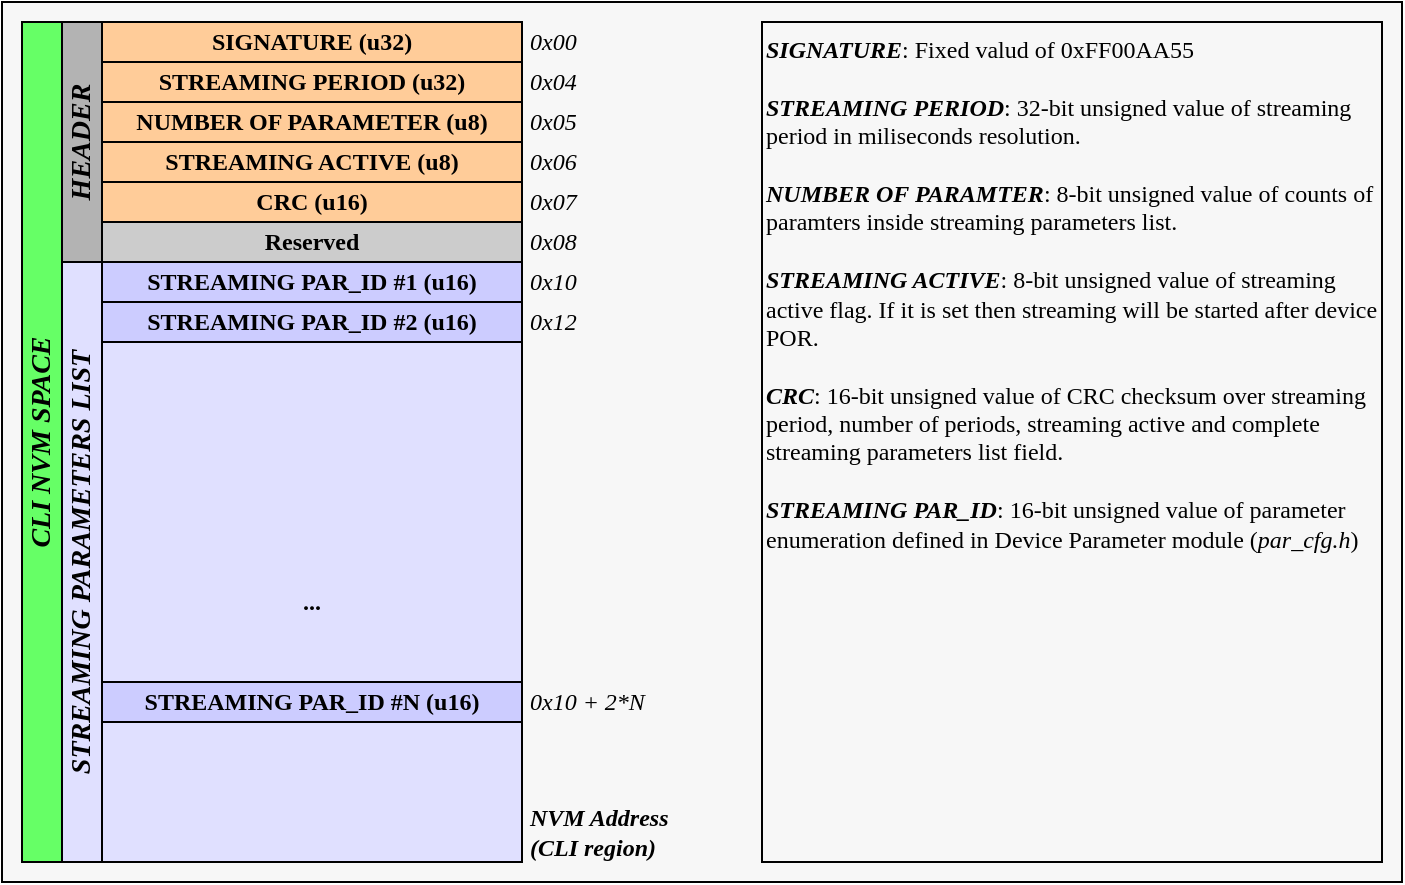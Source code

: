 <mxfile version="21.2.1" type="device" pages="2">
  <diagram id="JpW-pY7MN3L36qoyUKeJ" name="CLI-NVM">
    <mxGraphModel dx="1418" dy="948" grid="1" gridSize="10" guides="1" tooltips="1" connect="1" arrows="1" fold="1" page="1" pageScale="1" pageWidth="827" pageHeight="1169" math="0" shadow="0">
      <root>
        <mxCell id="0" />
        <mxCell id="1" parent="0" />
        <mxCell id="6218RFdcJ3h8HfyJ9qab-1" value="" style="rounded=0;whiteSpace=wrap;html=1;fillColor=#F7F7F7;fontFamily=Lucida Console;" parent="1" vertex="1">
          <mxGeometry x="190" y="130" width="700" height="440" as="geometry" />
        </mxCell>
        <mxCell id="DWfh0ReFqjS-DfHoqqhY-1" value="" style="rounded=0;whiteSpace=wrap;html=1;strokeWidth=1;fontStyle=1;fontFamily=Lucida Console;" parent="1" vertex="1">
          <mxGeometry x="240" y="140" width="210" height="420" as="geometry" />
        </mxCell>
        <mxCell id="DWfh0ReFqjS-DfHoqqhY-2" value="HEADER" style="rounded=0;whiteSpace=wrap;html=1;strokeWidth=1;horizontal=0;fontStyle=3;fillColor=#B3B3B3;fontSize=14;fontFamily=Lucida Console;" parent="1" vertex="1">
          <mxGeometry x="220" y="140" width="20" height="120" as="geometry" />
        </mxCell>
        <mxCell id="DWfh0ReFqjS-DfHoqqhY-3" value="CLI NVM SPACE" style="rounded=0;whiteSpace=wrap;html=1;strokeWidth=1;horizontal=0;fontStyle=3;fillColor=#66FF66;fontSize=14;fontFamily=Lucida Console;" parent="1" vertex="1">
          <mxGeometry x="200" y="140" width="20" height="420" as="geometry" />
        </mxCell>
        <mxCell id="DWfh0ReFqjS-DfHoqqhY-4" value="STREAMING PARAMETERS LIST" style="rounded=0;whiteSpace=wrap;html=1;strokeWidth=1;horizontal=0;fontStyle=3;fillColor=#E0E0FF;fontSize=14;fontFamily=Lucida Console;" parent="1" vertex="1">
          <mxGeometry x="220" y="260" width="20" height="300" as="geometry" />
        </mxCell>
        <mxCell id="DWfh0ReFqjS-DfHoqqhY-5" value="SIGNATURE (u32)" style="rounded=0;whiteSpace=wrap;html=1;strokeWidth=1;fontFamily=Lucida Console;fillColor=#FFCC99;fontStyle=1" parent="1" vertex="1">
          <mxGeometry x="240" y="140" width="210" height="20" as="geometry" />
        </mxCell>
        <mxCell id="DWfh0ReFqjS-DfHoqqhY-6" value="STREAMING PERIOD (u32)" style="rounded=0;whiteSpace=wrap;html=1;strokeWidth=1;fontFamily=Lucida Console;fillColor=#FFCC99;fontStyle=1" parent="1" vertex="1">
          <mxGeometry x="240" y="160" width="210" height="20" as="geometry" />
        </mxCell>
        <mxCell id="DWfh0ReFqjS-DfHoqqhY-7" value="NUMBER OF PARAMETER (u8)" style="rounded=0;whiteSpace=wrap;html=1;strokeWidth=1;fontFamily=Lucida Console;fillColor=#FFCC99;fontStyle=1" parent="1" vertex="1">
          <mxGeometry x="240" y="180" width="210" height="20" as="geometry" />
        </mxCell>
        <mxCell id="DWfh0ReFqjS-DfHoqqhY-8" value="STREAMING ACTIVE (u8)" style="rounded=0;whiteSpace=wrap;html=1;strokeWidth=1;fontFamily=Lucida Console;fillColor=#FFCC99;fontStyle=1" parent="1" vertex="1">
          <mxGeometry x="240" y="200" width="210" height="20" as="geometry" />
        </mxCell>
        <mxCell id="DWfh0ReFqjS-DfHoqqhY-9" value="CRC (u16)" style="rounded=0;whiteSpace=wrap;html=1;strokeWidth=1;fontFamily=Lucida Console;fillColor=#FFCC99;fontStyle=1" parent="1" vertex="1">
          <mxGeometry x="240" y="220" width="210" height="20" as="geometry" />
        </mxCell>
        <mxCell id="DWfh0ReFqjS-DfHoqqhY-10" value="STREAMING PAR_ID #1 (u16)" style="rounded=0;whiteSpace=wrap;html=1;strokeWidth=1;fontFamily=Lucida Console;fillColor=#CCCCFF;fontStyle=1" parent="1" vertex="1">
          <mxGeometry x="240" y="260" width="210" height="20" as="geometry" />
        </mxCell>
        <mxCell id="DWfh0ReFqjS-DfHoqqhY-11" value="STREAMING PAR_ID #2 (u16)" style="rounded=0;whiteSpace=wrap;html=1;strokeWidth=1;fontFamily=Lucida Console;fillColor=#CCCCFF;fontStyle=1" parent="1" vertex="1">
          <mxGeometry x="240" y="280" width="210" height="20" as="geometry" />
        </mxCell>
        <mxCell id="DWfh0ReFqjS-DfHoqqhY-13" value="..." style="rounded=0;whiteSpace=wrap;html=1;strokeWidth=1;fontFamily=Lucida Console;fillColor=#E0E0FF;fontStyle=1" parent="1" vertex="1">
          <mxGeometry x="240" y="300" width="210" height="260" as="geometry" />
        </mxCell>
        <mxCell id="DWfh0ReFqjS-DfHoqqhY-14" value="0x00" style="text;html=1;strokeColor=none;fillColor=none;align=left;verticalAlign=middle;whiteSpace=wrap;rounded=0;strokeWidth=3;fontFamily=Lucida Console;fontStyle=2" parent="1" vertex="1">
          <mxGeometry x="452" y="140" width="60" height="20" as="geometry" />
        </mxCell>
        <mxCell id="DWfh0ReFqjS-DfHoqqhY-15" value="NVM Address&lt;br&gt;(CLI region)" style="text;html=1;strokeColor=none;fillColor=none;align=left;verticalAlign=middle;whiteSpace=wrap;rounded=0;strokeWidth=3;fontFamily=Lucida Console;fontStyle=3" parent="1" vertex="1">
          <mxGeometry x="452" y="530" width="100" height="30" as="geometry" />
        </mxCell>
        <mxCell id="DWfh0ReFqjS-DfHoqqhY-16" value="0x04" style="text;html=1;strokeColor=none;fillColor=none;align=left;verticalAlign=middle;whiteSpace=wrap;rounded=0;strokeWidth=3;fontFamily=Lucida Console;fontStyle=2" parent="1" vertex="1">
          <mxGeometry x="452" y="160" width="60" height="20" as="geometry" />
        </mxCell>
        <mxCell id="DWfh0ReFqjS-DfHoqqhY-17" value="0x05" style="text;html=1;strokeColor=none;fillColor=none;align=left;verticalAlign=middle;whiteSpace=wrap;rounded=0;strokeWidth=3;fontFamily=Lucida Console;fontStyle=2" parent="1" vertex="1">
          <mxGeometry x="452" y="180" width="60" height="20" as="geometry" />
        </mxCell>
        <mxCell id="DWfh0ReFqjS-DfHoqqhY-18" value="0x06" style="text;html=1;strokeColor=none;fillColor=none;align=left;verticalAlign=middle;whiteSpace=wrap;rounded=0;strokeWidth=3;fontFamily=Lucida Console;fontStyle=2" parent="1" vertex="1">
          <mxGeometry x="452" y="200" width="60" height="20" as="geometry" />
        </mxCell>
        <mxCell id="DWfh0ReFqjS-DfHoqqhY-20" value="0x07" style="text;html=1;strokeColor=none;fillColor=none;align=left;verticalAlign=middle;whiteSpace=wrap;rounded=0;strokeWidth=3;fontFamily=Lucida Console;fontStyle=2" parent="1" vertex="1">
          <mxGeometry x="452" y="220" width="60" height="20" as="geometry" />
        </mxCell>
        <mxCell id="DWfh0ReFqjS-DfHoqqhY-21" value="Reserved" style="rounded=0;whiteSpace=wrap;html=1;strokeWidth=1;fontFamily=Lucida Console;fillColor=#CCCCCC;fontStyle=1" parent="1" vertex="1">
          <mxGeometry x="240" y="240" width="210" height="20" as="geometry" />
        </mxCell>
        <mxCell id="DWfh0ReFqjS-DfHoqqhY-22" value="0x08" style="text;html=1;strokeColor=none;fillColor=none;align=left;verticalAlign=middle;whiteSpace=wrap;rounded=0;strokeWidth=3;fontFamily=Lucida Console;fontStyle=2" parent="1" vertex="1">
          <mxGeometry x="452" y="240" width="60" height="20" as="geometry" />
        </mxCell>
        <mxCell id="DWfh0ReFqjS-DfHoqqhY-23" value="0x10" style="text;html=1;strokeColor=none;fillColor=none;align=left;verticalAlign=middle;whiteSpace=wrap;rounded=0;strokeWidth=3;fontFamily=Lucida Console;fontStyle=2" parent="1" vertex="1">
          <mxGeometry x="452" y="260" width="60" height="20" as="geometry" />
        </mxCell>
        <mxCell id="DWfh0ReFqjS-DfHoqqhY-24" value="0x12" style="text;html=1;strokeColor=none;fillColor=none;align=left;verticalAlign=middle;whiteSpace=wrap;rounded=0;strokeWidth=3;fontFamily=Lucida Console;fontStyle=2" parent="1" vertex="1">
          <mxGeometry x="452" y="280" width="60" height="20" as="geometry" />
        </mxCell>
        <mxCell id="DWfh0ReFqjS-DfHoqqhY-25" value="STREAMING PAR_ID #N (u16)" style="rounded=0;whiteSpace=wrap;html=1;strokeWidth=1;fontFamily=Lucida Console;fillColor=#CCCCFF;fontStyle=1" parent="1" vertex="1">
          <mxGeometry x="240" y="470" width="210" height="20" as="geometry" />
        </mxCell>
        <mxCell id="DWfh0ReFqjS-DfHoqqhY-26" value="0x10 + 2*N" style="text;html=1;strokeColor=none;fillColor=none;align=left;verticalAlign=middle;whiteSpace=wrap;rounded=0;strokeWidth=3;fontFamily=Lucida Console;fontStyle=2" parent="1" vertex="1">
          <mxGeometry x="452" y="470" width="108" height="20" as="geometry" />
        </mxCell>
        <mxCell id="6218RFdcJ3h8HfyJ9qab-4" value="&lt;i&gt;&lt;b&gt;SIGNATURE&lt;/b&gt;&lt;/i&gt;: Fixed valud of 0xFF00AA55&lt;br&gt;&lt;br&gt;&lt;b&gt;&lt;i&gt;STREAMING PERIOD&lt;/i&gt;&lt;/b&gt;: 32-bit unsigned value of streaming period in miliseconds resolution.&lt;br&gt;&lt;br&gt;&lt;b&gt;&lt;i&gt;NUMBER OF PARAMTER&lt;/i&gt;&lt;/b&gt;: 8-bit unsigned value of counts of paramters inside streaming parameters list.&lt;br&gt;&lt;br&gt;&lt;b&gt;&lt;i&gt;STREAMING ACTIVE&lt;/i&gt;&lt;/b&gt;: 8-bit unsigned value of streaming active flag. If it is set then streaming will be started after device POR.&lt;br&gt;&lt;br&gt;&lt;b&gt;&lt;i&gt;CRC&lt;/i&gt;&lt;/b&gt;: 16-bit unsigned value of CRC checksum over streaming period, number of periods, streaming active and complete streaming parameters list field.&lt;br&gt;&lt;br&gt;&lt;b&gt;&lt;i&gt;STREAMING PAR_ID&lt;/i&gt;&lt;/b&gt;: 16-bit unsigned value of parameter enumeration defined in Device Parameter module (&lt;i&gt;par_cfg.h&lt;/i&gt;)" style="text;html=1;strokeColor=default;fillColor=none;align=left;verticalAlign=top;whiteSpace=wrap;rounded=0;strokeWidth=1;fontFamily=Lucida Console;" parent="1" vertex="1">
          <mxGeometry x="570" y="140" width="310" height="420" as="geometry" />
        </mxCell>
      </root>
    </mxGraphModel>
  </diagram>
  <diagram id="1KojFedwuCISIISViCMD" name="CLI-OSCI">
    <mxGraphModel dx="1182" dy="790" grid="1" gridSize="10" guides="1" tooltips="1" connect="1" arrows="1" fold="1" page="1" pageScale="1" pageWidth="827" pageHeight="1169" math="0" shadow="0">
      <root>
        <mxCell id="0" />
        <mxCell id="1" parent="0" />
        <mxCell id="JaZzibDAC-znVtVSCR4D-50" value="" style="rounded=0;whiteSpace=wrap;html=1;" vertex="1" parent="1">
          <mxGeometry x="1660" y="480" width="620" height="270" as="geometry" />
        </mxCell>
        <mxCell id="JaZzibDAC-znVtVSCR4D-17" value="" style="rounded=0;whiteSpace=wrap;html=1;" vertex="1" parent="1">
          <mxGeometry x="1510" y="260" width="290" height="130" as="geometry" />
        </mxCell>
        <mxCell id="ZI01sMaeDjqt8ZnuXs47-1" value="Ch1" style="rounded=0;whiteSpace=wrap;html=1;fillColor=#f5f5f5;fontColor=#333333;strokeColor=#666666;" parent="1" vertex="1">
          <mxGeometry x="120" y="70" width="40" height="40" as="geometry" />
        </mxCell>
        <mxCell id="ZI01sMaeDjqt8ZnuXs47-3" value="Ch2" style="rounded=0;whiteSpace=wrap;html=1;fillColor=#dae8fc;strokeColor=#6c8ebf;" parent="1" vertex="1">
          <mxGeometry x="160" y="70" width="40" height="40" as="geometry" />
        </mxCell>
        <mxCell id="ZI01sMaeDjqt8ZnuXs47-4" value="Ch3" style="rounded=0;whiteSpace=wrap;html=1;fillColor=#ffe6cc;strokeColor=#d79b00;" parent="1" vertex="1">
          <mxGeometry x="200" y="70" width="40" height="40" as="geometry" />
        </mxCell>
        <mxCell id="ZI01sMaeDjqt8ZnuXs47-12" value="..." style="text;html=1;strokeColor=none;fillColor=none;align=center;verticalAlign=middle;whiteSpace=wrap;rounded=0;" parent="1" vertex="1">
          <mxGeometry x="360" y="70" width="40" height="40" as="geometry" />
        </mxCell>
        <mxCell id="ZI01sMaeDjqt8ZnuXs47-14" value="" style="shape=curlyBracket;whiteSpace=wrap;html=1;rounded=1;flipH=1;labelPosition=right;verticalLabelPosition=middle;align=left;verticalAlign=middle;rotation=90;" parent="1" vertex="1">
          <mxGeometry x="170" y="70" width="20" height="120" as="geometry" />
        </mxCell>
        <mxCell id="ZI01sMaeDjqt8ZnuXs47-15" value="3 channels = 1 sample" style="text;html=1;strokeColor=none;fillColor=none;align=center;verticalAlign=middle;whiteSpace=wrap;rounded=0;" parent="1" vertex="1">
          <mxGeometry x="100" y="140" width="160" height="30" as="geometry" />
        </mxCell>
        <mxCell id="ZI01sMaeDjqt8ZnuXs47-16" value="Ch1" style="rounded=0;whiteSpace=wrap;html=1;fillColor=#f5f5f5;fontColor=#333333;strokeColor=#666666;" parent="1" vertex="1">
          <mxGeometry x="240" y="70" width="40" height="40" as="geometry" />
        </mxCell>
        <mxCell id="ZI01sMaeDjqt8ZnuXs47-17" value="Ch2" style="rounded=0;whiteSpace=wrap;html=1;fillColor=#dae8fc;strokeColor=#6c8ebf;" parent="1" vertex="1">
          <mxGeometry x="280" y="70" width="40" height="40" as="geometry" />
        </mxCell>
        <mxCell id="ZI01sMaeDjqt8ZnuXs47-18" value="Ch3" style="rounded=0;whiteSpace=wrap;html=1;fillColor=#ffe6cc;strokeColor=#d79b00;" parent="1" vertex="1">
          <mxGeometry x="320" y="70" width="40" height="40" as="geometry" />
        </mxCell>
        <mxCell id="ZI01sMaeDjqt8ZnuXs47-19" value="idx" style="text;html=1;strokeColor=none;fillColor=none;align=center;verticalAlign=middle;whiteSpace=wrap;rounded=0;" parent="1" vertex="1">
          <mxGeometry x="60" y="40" width="60" height="30" as="geometry" />
        </mxCell>
        <mxCell id="ZI01sMaeDjqt8ZnuXs47-20" value="0" style="text;html=1;strokeColor=none;fillColor=none;align=center;verticalAlign=middle;whiteSpace=wrap;rounded=0;fontStyle=2" parent="1" vertex="1">
          <mxGeometry x="120" y="50" width="40" height="20" as="geometry" />
        </mxCell>
        <mxCell id="ZI01sMaeDjqt8ZnuXs47-22" value="1" style="text;html=1;strokeColor=none;fillColor=none;align=center;verticalAlign=middle;whiteSpace=wrap;rounded=0;fontStyle=2" parent="1" vertex="1">
          <mxGeometry x="160" y="50" width="40" height="20" as="geometry" />
        </mxCell>
        <mxCell id="ZI01sMaeDjqt8ZnuXs47-23" value="2" style="text;html=1;strokeColor=none;fillColor=none;align=center;verticalAlign=middle;whiteSpace=wrap;rounded=0;fontStyle=2" parent="1" vertex="1">
          <mxGeometry x="200" y="50" width="40" height="20" as="geometry" />
        </mxCell>
        <mxCell id="ZI01sMaeDjqt8ZnuXs47-24" value="3" style="text;html=1;strokeColor=none;fillColor=none;align=center;verticalAlign=middle;whiteSpace=wrap;rounded=0;fontStyle=2" parent="1" vertex="1">
          <mxGeometry x="240" y="50" width="40" height="20" as="geometry" />
        </mxCell>
        <mxCell id="ZI01sMaeDjqt8ZnuXs47-25" value="5" style="text;html=1;strokeColor=none;fillColor=none;align=center;verticalAlign=middle;whiteSpace=wrap;rounded=0;fontStyle=2" parent="1" vertex="1">
          <mxGeometry x="320" y="50" width="40" height="20" as="geometry" />
        </mxCell>
        <mxCell id="ZI01sMaeDjqt8ZnuXs47-26" value="4" style="text;html=1;strokeColor=none;fillColor=none;align=center;verticalAlign=middle;whiteSpace=wrap;rounded=0;fontStyle=2" parent="1" vertex="1">
          <mxGeometry x="280" y="50" width="40" height="20" as="geometry" />
        </mxCell>
        <mxCell id="ZI01sMaeDjqt8ZnuXs47-33" value="Ch1" style="rounded=0;whiteSpace=wrap;html=1;fillColor=#f5f5f5;fontColor=#333333;strokeColor=#666666;" parent="1" vertex="1">
          <mxGeometry x="400" y="70" width="40" height="40" as="geometry" />
        </mxCell>
        <mxCell id="ZI01sMaeDjqt8ZnuXs47-34" value="Ch2" style="rounded=0;whiteSpace=wrap;html=1;fillColor=#dae8fc;strokeColor=#6c8ebf;" parent="1" vertex="1">
          <mxGeometry x="440" y="70" width="40" height="40" as="geometry" />
        </mxCell>
        <mxCell id="ZI01sMaeDjqt8ZnuXs47-35" value="Ch3" style="rounded=0;whiteSpace=wrap;html=1;fillColor=#ffe6cc;strokeColor=#d79b00;" parent="1" vertex="1">
          <mxGeometry x="480" y="70" width="40" height="40" as="geometry" />
        </mxCell>
        <mxCell id="ZI01sMaeDjqt8ZnuXs47-47" value="1998" style="text;html=1;strokeColor=none;fillColor=none;align=center;verticalAlign=middle;whiteSpace=wrap;rounded=0;fontStyle=2" parent="1" vertex="1">
          <mxGeometry x="520" y="50" width="40" height="20" as="geometry" />
        </mxCell>
        <mxCell id="ZI01sMaeDjqt8ZnuXs47-48" value="1997" style="text;html=1;strokeColor=none;fillColor=none;align=center;verticalAlign=middle;whiteSpace=wrap;rounded=0;fontStyle=2" parent="1" vertex="1">
          <mxGeometry x="480" y="50" width="40" height="20" as="geometry" />
        </mxCell>
        <mxCell id="ZI01sMaeDjqt8ZnuXs47-49" value="" style="rounded=0;whiteSpace=wrap;html=1;" parent="1" vertex="1">
          <mxGeometry x="520" y="70" width="40" height="40" as="geometry" />
        </mxCell>
        <mxCell id="ZI01sMaeDjqt8ZnuXs47-50" value="" style="rounded=0;whiteSpace=wrap;html=1;" parent="1" vertex="1">
          <mxGeometry x="560" y="70" width="40" height="40" as="geometry" />
        </mxCell>
        <mxCell id="ZI01sMaeDjqt8ZnuXs47-51" value="1999" style="text;html=1;strokeColor=none;fillColor=none;align=center;verticalAlign=middle;whiteSpace=wrap;rounded=0;fontStyle=2" parent="1" vertex="1">
          <mxGeometry x="560" y="50" width="40" height="20" as="geometry" />
        </mxCell>
        <mxCell id="ZI01sMaeDjqt8ZnuXs47-52" value="1996" style="text;html=1;strokeColor=none;fillColor=none;align=center;verticalAlign=middle;whiteSpace=wrap;rounded=0;fontStyle=2" parent="1" vertex="1">
          <mxGeometry x="440" y="50" width="40" height="20" as="geometry" />
        </mxCell>
        <mxCell id="ZI01sMaeDjqt8ZnuXs47-53" value="1995" style="text;html=1;strokeColor=none;fillColor=none;align=center;verticalAlign=middle;whiteSpace=wrap;rounded=0;fontStyle=2" parent="1" vertex="1">
          <mxGeometry x="400" y="50" width="40" height="20" as="geometry" />
        </mxCell>
        <mxCell id="ZI01sMaeDjqt8ZnuXs47-55" value="" style="endArrow=classic;html=1;rounded=0;" parent="1" edge="1">
          <mxGeometry width="50" height="50" relative="1" as="geometry">
            <mxPoint x="560" y="120" as="sourcePoint" />
            <mxPoint x="620" y="200" as="targetPoint" />
          </mxGeometry>
        </mxCell>
        <mxCell id="ZI01sMaeDjqt8ZnuXs47-56" value="There is always two spaces left" style="text;html=1;strokeColor=none;fillColor=none;align=center;verticalAlign=middle;whiteSpace=wrap;rounded=0;" parent="1" vertex="1">
          <mxGeometry x="510" y="200" width="220" height="30" as="geometry" />
        </mxCell>
        <mxCell id="ZI01sMaeDjqt8ZnuXs47-57" value="" style="endArrow=classic;html=1;rounded=0;" parent="1" edge="1">
          <mxGeometry width="50" height="50" relative="1" as="geometry">
            <mxPoint x="120" y="230" as="sourcePoint" />
            <mxPoint x="120" y="190" as="targetPoint" />
          </mxGeometry>
        </mxCell>
        <mxCell id="ZI01sMaeDjqt8ZnuXs47-58" value="Trigger" style="text;html=1;strokeColor=none;fillColor=none;align=center;verticalAlign=middle;whiteSpace=wrap;rounded=0;" parent="1" vertex="1">
          <mxGeometry x="90" y="230" width="70" height="30" as="geometry" />
        </mxCell>
        <mxCell id="ZI01sMaeDjqt8ZnuXs47-59" value="Ch1" style="rounded=0;whiteSpace=wrap;html=1;fillColor=#f5f5f5;fontColor=#333333;strokeColor=#666666;" parent="1" vertex="1">
          <mxGeometry x="120" y="350" width="40" height="40" as="geometry" />
        </mxCell>
        <mxCell id="ZI01sMaeDjqt8ZnuXs47-60" value="Ch2" style="rounded=0;whiteSpace=wrap;html=1;fillColor=#dae8fc;strokeColor=#6c8ebf;" parent="1" vertex="1">
          <mxGeometry x="160" y="350" width="40" height="40" as="geometry" />
        </mxCell>
        <mxCell id="ZI01sMaeDjqt8ZnuXs47-61" value="Ch3" style="rounded=0;whiteSpace=wrap;html=1;fillColor=#ffe6cc;strokeColor=#d79b00;" parent="1" vertex="1">
          <mxGeometry x="200" y="350" width="40" height="40" as="geometry" />
        </mxCell>
        <mxCell id="ZI01sMaeDjqt8ZnuXs47-63" value="Ch1" style="rounded=0;whiteSpace=wrap;html=1;fillColor=#f5f5f5;fontColor=#333333;strokeColor=#666666;" parent="1" vertex="1">
          <mxGeometry x="240" y="350" width="40" height="40" as="geometry" />
        </mxCell>
        <mxCell id="ZI01sMaeDjqt8ZnuXs47-64" value="Ch2" style="rounded=0;whiteSpace=wrap;html=1;fillColor=#dae8fc;strokeColor=#6c8ebf;" parent="1" vertex="1">
          <mxGeometry x="280" y="350" width="40" height="40" as="geometry" />
        </mxCell>
        <mxCell id="ZI01sMaeDjqt8ZnuXs47-65" value="Ch3" style="rounded=0;whiteSpace=wrap;html=1;fillColor=#ffe6cc;strokeColor=#d79b00;" parent="1" vertex="1">
          <mxGeometry x="320" y="350" width="40" height="40" as="geometry" />
        </mxCell>
        <mxCell id="ZI01sMaeDjqt8ZnuXs47-73" value="" style="rounded=0;whiteSpace=wrap;html=1;" parent="1" vertex="1">
          <mxGeometry x="360" y="350" width="40" height="40" as="geometry" />
        </mxCell>
        <mxCell id="ZI01sMaeDjqt8ZnuXs47-74" value="" style="rounded=0;whiteSpace=wrap;html=1;" parent="1" vertex="1">
          <mxGeometry x="400" y="350" width="40" height="40" as="geometry" />
        </mxCell>
        <mxCell id="ZI01sMaeDjqt8ZnuXs47-75" value="" style="rounded=0;whiteSpace=wrap;html=1;" parent="1" vertex="1">
          <mxGeometry x="440" y="350" width="40" height="40" as="geometry" />
        </mxCell>
        <mxCell id="ZI01sMaeDjqt8ZnuXs47-83" value="" style="endArrow=classic;html=1;rounded=0;" parent="1" edge="1">
          <mxGeometry width="50" height="50" relative="1" as="geometry">
            <mxPoint x="379.71" y="440" as="sourcePoint" />
            <mxPoint x="379.71" y="400" as="targetPoint" />
          </mxGeometry>
        </mxCell>
        <mxCell id="ZI01sMaeDjqt8ZnuXs47-84" value="head" style="text;html=1;strokeColor=none;fillColor=none;align=center;verticalAlign=middle;whiteSpace=wrap;rounded=0;" parent="1" vertex="1">
          <mxGeometry x="345" y="440" width="70" height="30" as="geometry" />
        </mxCell>
        <mxCell id="ZI01sMaeDjqt8ZnuXs47-86" value="newest" style="text;html=1;strokeColor=none;fillColor=none;align=center;verticalAlign=middle;whiteSpace=wrap;rounded=0;fontStyle=2" parent="1" vertex="1">
          <mxGeometry x="320" y="330" width="40" height="20" as="geometry" />
        </mxCell>
        <mxCell id="ZI01sMaeDjqt8ZnuXs47-87" value="oldest" style="text;html=1;strokeColor=none;fillColor=none;align=center;verticalAlign=middle;whiteSpace=wrap;rounded=0;fontStyle=2" parent="1" vertex="1">
          <mxGeometry x="360" y="290" width="40" height="20" as="geometry" />
        </mxCell>
        <mxCell id="ZI01sMaeDjqt8ZnuXs47-91" value="Ch1" style="rounded=0;whiteSpace=wrap;html=1;fillColor=#f5f5f5;fontColor=#333333;strokeColor=#666666;" parent="1" vertex="1">
          <mxGeometry x="640" y="350" width="40" height="40" as="geometry" />
        </mxCell>
        <mxCell id="ZI01sMaeDjqt8ZnuXs47-92" value="Ch2" style="rounded=0;whiteSpace=wrap;html=1;fillColor=#dae8fc;strokeColor=#6c8ebf;" parent="1" vertex="1">
          <mxGeometry x="680" y="350" width="40" height="40" as="geometry" />
        </mxCell>
        <mxCell id="ZI01sMaeDjqt8ZnuXs47-93" value="Ch3" style="rounded=0;whiteSpace=wrap;html=1;fillColor=#ffe6cc;strokeColor=#d79b00;" parent="1" vertex="1">
          <mxGeometry x="720" y="350" width="40" height="40" as="geometry" />
        </mxCell>
        <mxCell id="ZI01sMaeDjqt8ZnuXs47-94" value="..." style="text;html=1;strokeColor=none;fillColor=none;align=center;verticalAlign=middle;whiteSpace=wrap;rounded=0;" parent="1" vertex="1">
          <mxGeometry x="880" y="350" width="40" height="40" as="geometry" />
        </mxCell>
        <mxCell id="ZI01sMaeDjqt8ZnuXs47-95" value="Ch1" style="rounded=0;whiteSpace=wrap;html=1;fillColor=#f5f5f5;fontColor=#333333;strokeColor=#666666;" parent="1" vertex="1">
          <mxGeometry x="760" y="350" width="40" height="40" as="geometry" />
        </mxCell>
        <mxCell id="ZI01sMaeDjqt8ZnuXs47-96" value="Ch2" style="rounded=0;whiteSpace=wrap;html=1;fillColor=#dae8fc;strokeColor=#6c8ebf;" parent="1" vertex="1">
          <mxGeometry x="800" y="350" width="40" height="40" as="geometry" />
        </mxCell>
        <mxCell id="ZI01sMaeDjqt8ZnuXs47-97" value="Ch3" style="rounded=0;whiteSpace=wrap;html=1;fillColor=#ffe6cc;strokeColor=#d79b00;" parent="1" vertex="1">
          <mxGeometry x="840" y="350" width="40" height="40" as="geometry" />
        </mxCell>
        <mxCell id="ZI01sMaeDjqt8ZnuXs47-98" value="0" style="text;html=1;strokeColor=none;fillColor=none;align=center;verticalAlign=middle;whiteSpace=wrap;rounded=0;fontStyle=2" parent="1" vertex="1">
          <mxGeometry x="640" y="330" width="40" height="20" as="geometry" />
        </mxCell>
        <mxCell id="ZI01sMaeDjqt8ZnuXs47-99" value="1" style="text;html=1;strokeColor=none;fillColor=none;align=center;verticalAlign=middle;whiteSpace=wrap;rounded=0;fontStyle=2" parent="1" vertex="1">
          <mxGeometry x="680" y="330" width="40" height="20" as="geometry" />
        </mxCell>
        <mxCell id="ZI01sMaeDjqt8ZnuXs47-100" value="2" style="text;html=1;strokeColor=none;fillColor=none;align=center;verticalAlign=middle;whiteSpace=wrap;rounded=0;fontStyle=2" parent="1" vertex="1">
          <mxGeometry x="720" y="330" width="40" height="20" as="geometry" />
        </mxCell>
        <mxCell id="ZI01sMaeDjqt8ZnuXs47-101" value="3" style="text;html=1;strokeColor=none;fillColor=none;align=center;verticalAlign=middle;whiteSpace=wrap;rounded=0;fontStyle=2" parent="1" vertex="1">
          <mxGeometry x="760" y="330" width="40" height="20" as="geometry" />
        </mxCell>
        <mxCell id="ZI01sMaeDjqt8ZnuXs47-102" value="5" style="text;html=1;strokeColor=none;fillColor=none;align=center;verticalAlign=middle;whiteSpace=wrap;rounded=0;fontStyle=2" parent="1" vertex="1">
          <mxGeometry x="840" y="330" width="40" height="20" as="geometry" />
        </mxCell>
        <mxCell id="ZI01sMaeDjqt8ZnuXs47-103" value="4" style="text;html=1;strokeColor=none;fillColor=none;align=center;verticalAlign=middle;whiteSpace=wrap;rounded=0;fontStyle=2" parent="1" vertex="1">
          <mxGeometry x="800" y="330" width="40" height="20" as="geometry" />
        </mxCell>
        <mxCell id="ZI01sMaeDjqt8ZnuXs47-104" value="Ch1" style="rounded=0;whiteSpace=wrap;html=1;fillColor=#f5f5f5;fontColor=#333333;strokeColor=#666666;" parent="1" vertex="1">
          <mxGeometry x="920" y="350" width="40" height="40" as="geometry" />
        </mxCell>
        <mxCell id="ZI01sMaeDjqt8ZnuXs47-105" value="Ch2" style="rounded=0;whiteSpace=wrap;html=1;fillColor=#dae8fc;strokeColor=#6c8ebf;" parent="1" vertex="1">
          <mxGeometry x="960" y="350" width="40" height="40" as="geometry" />
        </mxCell>
        <mxCell id="ZI01sMaeDjqt8ZnuXs47-106" value="Ch3" style="rounded=0;whiteSpace=wrap;html=1;fillColor=#ffe6cc;strokeColor=#d79b00;" parent="1" vertex="1">
          <mxGeometry x="1000" y="350" width="40" height="40" as="geometry" />
        </mxCell>
        <mxCell id="ZI01sMaeDjqt8ZnuXs47-107" value="1998" style="text;html=1;strokeColor=none;fillColor=none;align=center;verticalAlign=middle;whiteSpace=wrap;rounded=0;fontStyle=2" parent="1" vertex="1">
          <mxGeometry x="1040" y="330" width="40" height="20" as="geometry" />
        </mxCell>
        <mxCell id="ZI01sMaeDjqt8ZnuXs47-108" value="1997" style="text;html=1;strokeColor=none;fillColor=none;align=center;verticalAlign=middle;whiteSpace=wrap;rounded=0;fontStyle=2" parent="1" vertex="1">
          <mxGeometry x="1000" y="330" width="40" height="20" as="geometry" />
        </mxCell>
        <mxCell id="ZI01sMaeDjqt8ZnuXs47-109" value="" style="rounded=0;whiteSpace=wrap;html=1;" parent="1" vertex="1">
          <mxGeometry x="1040" y="350" width="40" height="40" as="geometry" />
        </mxCell>
        <mxCell id="ZI01sMaeDjqt8ZnuXs47-110" value="" style="rounded=0;whiteSpace=wrap;html=1;" parent="1" vertex="1">
          <mxGeometry x="1080" y="350" width="40" height="40" as="geometry" />
        </mxCell>
        <mxCell id="ZI01sMaeDjqt8ZnuXs47-111" value="1999" style="text;html=1;strokeColor=none;fillColor=none;align=center;verticalAlign=middle;whiteSpace=wrap;rounded=0;fontStyle=2" parent="1" vertex="1">
          <mxGeometry x="1080" y="330" width="40" height="20" as="geometry" />
        </mxCell>
        <mxCell id="ZI01sMaeDjqt8ZnuXs47-112" value="1996" style="text;html=1;strokeColor=none;fillColor=none;align=center;verticalAlign=middle;whiteSpace=wrap;rounded=0;fontStyle=2" parent="1" vertex="1">
          <mxGeometry x="960" y="330" width="40" height="20" as="geometry" />
        </mxCell>
        <mxCell id="ZI01sMaeDjqt8ZnuXs47-113" value="1995" style="text;html=1;strokeColor=none;fillColor=none;align=center;verticalAlign=middle;whiteSpace=wrap;rounded=0;fontStyle=2" parent="1" vertex="1">
          <mxGeometry x="920" y="330" width="40" height="20" as="geometry" />
        </mxCell>
        <mxCell id="ZI01sMaeDjqt8ZnuXs47-114" value="Ch1" style="rounded=0;whiteSpace=wrap;html=1;fillColor=#f5f5f5;fontColor=#333333;strokeColor=#666666;" parent="1" vertex="1">
          <mxGeometry x="1040" y="470" width="40" height="40" as="geometry" />
        </mxCell>
        <mxCell id="ZI01sMaeDjqt8ZnuXs47-115" value="Ch2" style="rounded=0;whiteSpace=wrap;html=1;fillColor=#dae8fc;strokeColor=#6c8ebf;" parent="1" vertex="1">
          <mxGeometry x="1080" y="470" width="40" height="40" as="geometry" />
        </mxCell>
        <mxCell id="ZI01sMaeDjqt8ZnuXs47-116" value="Ch3" style="rounded=0;whiteSpace=wrap;html=1;fillColor=#ffe6cc;strokeColor=#d79b00;" parent="1" vertex="1">
          <mxGeometry x="1120" y="470" width="40" height="40" as="geometry" />
        </mxCell>
        <mxCell id="ZI01sMaeDjqt8ZnuXs47-117" value="Ch1" style="rounded=0;whiteSpace=wrap;html=1;fillColor=#f5f5f5;fontColor=#333333;strokeColor=#666666;" parent="1" vertex="1">
          <mxGeometry x="1160" y="470" width="40" height="40" as="geometry" />
        </mxCell>
        <mxCell id="ZI01sMaeDjqt8ZnuXs47-118" value="Ch2" style="rounded=0;whiteSpace=wrap;html=1;fillColor=#dae8fc;strokeColor=#6c8ebf;" parent="1" vertex="1">
          <mxGeometry x="1200" y="470" width="40" height="40" as="geometry" />
        </mxCell>
        <mxCell id="ZI01sMaeDjqt8ZnuXs47-119" value="Ch3" style="rounded=0;whiteSpace=wrap;html=1;fillColor=#ffe6cc;strokeColor=#d79b00;" parent="1" vertex="1">
          <mxGeometry x="1240" y="470" width="40" height="40" as="geometry" />
        </mxCell>
        <mxCell id="ZI01sMaeDjqt8ZnuXs47-120" value="0" style="text;html=1;strokeColor=none;fillColor=none;align=center;verticalAlign=middle;whiteSpace=wrap;rounded=0;fontStyle=2" parent="1" vertex="1">
          <mxGeometry x="1040" y="450" width="40" height="20" as="geometry" />
        </mxCell>
        <mxCell id="ZI01sMaeDjqt8ZnuXs47-121" value="1" style="text;html=1;strokeColor=none;fillColor=none;align=center;verticalAlign=middle;whiteSpace=wrap;rounded=0;fontStyle=2" parent="1" vertex="1">
          <mxGeometry x="1080" y="450" width="40" height="20" as="geometry" />
        </mxCell>
        <mxCell id="ZI01sMaeDjqt8ZnuXs47-122" value="2" style="text;html=1;strokeColor=none;fillColor=none;align=center;verticalAlign=middle;whiteSpace=wrap;rounded=0;fontStyle=2" parent="1" vertex="1">
          <mxGeometry x="1120" y="450" width="40" height="20" as="geometry" />
        </mxCell>
        <mxCell id="ZI01sMaeDjqt8ZnuXs47-123" value="3" style="text;html=1;strokeColor=none;fillColor=none;align=center;verticalAlign=middle;whiteSpace=wrap;rounded=0;fontStyle=2" parent="1" vertex="1">
          <mxGeometry x="1160" y="450" width="40" height="20" as="geometry" />
        </mxCell>
        <mxCell id="ZI01sMaeDjqt8ZnuXs47-124" value="5" style="text;html=1;strokeColor=none;fillColor=none;align=center;verticalAlign=middle;whiteSpace=wrap;rounded=0;fontStyle=2" parent="1" vertex="1">
          <mxGeometry x="1240" y="450" width="40" height="20" as="geometry" />
        </mxCell>
        <mxCell id="ZI01sMaeDjqt8ZnuXs47-125" value="4" style="text;html=1;strokeColor=none;fillColor=none;align=center;verticalAlign=middle;whiteSpace=wrap;rounded=0;fontStyle=2" parent="1" vertex="1">
          <mxGeometry x="1200" y="450" width="40" height="20" as="geometry" />
        </mxCell>
        <mxCell id="ZI01sMaeDjqt8ZnuXs47-126" value="Ch3" style="rounded=0;whiteSpace=wrap;html=1;fillColor=#ffe6cc;strokeColor=#d79b00;" parent="1" vertex="1">
          <mxGeometry x="640" y="470" width="40" height="40" as="geometry" />
        </mxCell>
        <mxCell id="ZI01sMaeDjqt8ZnuXs47-127" value="Ch1" style="rounded=0;whiteSpace=wrap;html=1;fillColor=#f5f5f5;fontColor=#333333;strokeColor=#666666;" parent="1" vertex="1">
          <mxGeometry x="680" y="470" width="40" height="40" as="geometry" />
        </mxCell>
        <mxCell id="ZI01sMaeDjqt8ZnuXs47-128" value="Ch2" style="rounded=0;whiteSpace=wrap;html=1;fillColor=#dae8fc;strokeColor=#6c8ebf;" parent="1" vertex="1">
          <mxGeometry x="720" y="470" width="40" height="40" as="geometry" />
        </mxCell>
        <mxCell id="ZI01sMaeDjqt8ZnuXs47-129" value="Ch3" style="rounded=0;whiteSpace=wrap;html=1;fillColor=#ffe6cc;strokeColor=#d79b00;" parent="1" vertex="1">
          <mxGeometry x="760" y="470" width="40" height="40" as="geometry" />
        </mxCell>
        <mxCell id="ZI01sMaeDjqt8ZnuXs47-130" value="0" style="text;html=1;strokeColor=none;fillColor=none;align=center;verticalAlign=middle;whiteSpace=wrap;rounded=0;fontStyle=2" parent="1" vertex="1">
          <mxGeometry x="640" y="450" width="40" height="20" as="geometry" />
        </mxCell>
        <mxCell id="ZI01sMaeDjqt8ZnuXs47-131" value="1" style="text;html=1;strokeColor=none;fillColor=none;align=center;verticalAlign=middle;whiteSpace=wrap;rounded=0;fontStyle=2" parent="1" vertex="1">
          <mxGeometry x="680" y="450" width="40" height="20" as="geometry" />
        </mxCell>
        <mxCell id="ZI01sMaeDjqt8ZnuXs47-132" value="2" style="text;html=1;strokeColor=none;fillColor=none;align=center;verticalAlign=middle;whiteSpace=wrap;rounded=0;fontStyle=2" parent="1" vertex="1">
          <mxGeometry x="720" y="450" width="40" height="20" as="geometry" />
        </mxCell>
        <mxCell id="ZI01sMaeDjqt8ZnuXs47-133" value="3" style="text;html=1;strokeColor=none;fillColor=none;align=center;verticalAlign=middle;whiteSpace=wrap;rounded=0;fontStyle=2" parent="1" vertex="1">
          <mxGeometry x="760" y="450" width="40" height="20" as="geometry" />
        </mxCell>
        <mxCell id="ZI01sMaeDjqt8ZnuXs47-134" value="5" style="text;html=1;strokeColor=none;fillColor=none;align=center;verticalAlign=middle;whiteSpace=wrap;rounded=0;fontStyle=2" parent="1" vertex="1">
          <mxGeometry x="840" y="450" width="40" height="20" as="geometry" />
        </mxCell>
        <mxCell id="ZI01sMaeDjqt8ZnuXs47-135" value="4" style="text;html=1;strokeColor=none;fillColor=none;align=center;verticalAlign=middle;whiteSpace=wrap;rounded=0;fontStyle=2" parent="1" vertex="1">
          <mxGeometry x="800" y="450" width="40" height="20" as="geometry" />
        </mxCell>
        <mxCell id="ZI01sMaeDjqt8ZnuXs47-136" value="" style="endArrow=classic;html=1;rounded=0;" parent="1" edge="1">
          <mxGeometry width="50" height="50" relative="1" as="geometry">
            <mxPoint x="1060" y="420" as="sourcePoint" />
            <mxPoint x="1059.71" y="400" as="targetPoint" />
          </mxGeometry>
        </mxCell>
        <mxCell id="ZI01sMaeDjqt8ZnuXs47-137" value="head" style="text;html=1;strokeColor=none;fillColor=none;align=center;verticalAlign=middle;whiteSpace=wrap;rounded=0;" parent="1" vertex="1">
          <mxGeometry x="1025" y="410" width="70" height="30" as="geometry" />
        </mxCell>
        <mxCell id="ZI01sMaeDjqt8ZnuXs47-138" value="387" style="text;html=1;strokeColor=none;fillColor=none;align=center;verticalAlign=middle;whiteSpace=wrap;rounded=0;fontStyle=2" parent="1" vertex="1">
          <mxGeometry x="360" y="330" width="40" height="20" as="geometry" />
        </mxCell>
        <mxCell id="ZI01sMaeDjqt8ZnuXs47-139" value="Ch1" style="rounded=0;whiteSpace=wrap;html=1;fillColor=#f5f5f5;fontColor=#333333;strokeColor=#666666;" parent="1" vertex="1">
          <mxGeometry x="120" y="790" width="40" height="40" as="geometry" />
        </mxCell>
        <mxCell id="ZI01sMaeDjqt8ZnuXs47-140" value="Ch2" style="rounded=0;whiteSpace=wrap;html=1;fillColor=#dae8fc;strokeColor=#6c8ebf;" parent="1" vertex="1">
          <mxGeometry x="160" y="790" width="40" height="40" as="geometry" />
        </mxCell>
        <mxCell id="ZI01sMaeDjqt8ZnuXs47-141" value="Ch3" style="rounded=0;whiteSpace=wrap;html=1;fillColor=#ffe6cc;strokeColor=#d79b00;" parent="1" vertex="1">
          <mxGeometry x="200" y="790" width="40" height="40" as="geometry" />
        </mxCell>
        <mxCell id="ZI01sMaeDjqt8ZnuXs47-142" value="Ch1" style="rounded=0;whiteSpace=wrap;html=1;fillColor=#f5f5f5;fontColor=#333333;strokeColor=#666666;" parent="1" vertex="1">
          <mxGeometry x="240" y="790" width="40" height="40" as="geometry" />
        </mxCell>
        <mxCell id="ZI01sMaeDjqt8ZnuXs47-143" value="Ch2" style="rounded=0;whiteSpace=wrap;html=1;fillColor=#dae8fc;strokeColor=#6c8ebf;" parent="1" vertex="1">
          <mxGeometry x="280" y="790" width="40" height="40" as="geometry" />
        </mxCell>
        <mxCell id="ZI01sMaeDjqt8ZnuXs47-144" value="Ch3" style="rounded=0;whiteSpace=wrap;html=1;fillColor=#ffe6cc;strokeColor=#d79b00;" parent="1" vertex="1">
          <mxGeometry x="320" y="790" width="40" height="40" as="geometry" />
        </mxCell>
        <mxCell id="ZI01sMaeDjqt8ZnuXs47-145" value="0" style="text;html=1;strokeColor=none;fillColor=none;align=center;verticalAlign=middle;whiteSpace=wrap;rounded=0;fontStyle=2" parent="1" vertex="1">
          <mxGeometry x="120" y="770" width="40" height="20" as="geometry" />
        </mxCell>
        <mxCell id="ZI01sMaeDjqt8ZnuXs47-146" value="1" style="text;html=1;strokeColor=none;fillColor=none;align=center;verticalAlign=middle;whiteSpace=wrap;rounded=0;fontStyle=2" parent="1" vertex="1">
          <mxGeometry x="160" y="770" width="40" height="20" as="geometry" />
        </mxCell>
        <mxCell id="ZI01sMaeDjqt8ZnuXs47-147" value="2" style="text;html=1;strokeColor=none;fillColor=none;align=center;verticalAlign=middle;whiteSpace=wrap;rounded=0;fontStyle=2" parent="1" vertex="1">
          <mxGeometry x="200" y="770" width="40" height="20" as="geometry" />
        </mxCell>
        <mxCell id="ZI01sMaeDjqt8ZnuXs47-148" value="3" style="text;html=1;strokeColor=none;fillColor=none;align=center;verticalAlign=middle;whiteSpace=wrap;rounded=0;fontStyle=2" parent="1" vertex="1">
          <mxGeometry x="240" y="770" width="40" height="20" as="geometry" />
        </mxCell>
        <mxCell id="ZI01sMaeDjqt8ZnuXs47-149" value="5" style="text;html=1;strokeColor=none;fillColor=none;align=center;verticalAlign=middle;whiteSpace=wrap;rounded=0;fontStyle=2" parent="1" vertex="1">
          <mxGeometry x="320" y="770" width="40" height="20" as="geometry" />
        </mxCell>
        <mxCell id="ZI01sMaeDjqt8ZnuXs47-150" value="4" style="text;html=1;strokeColor=none;fillColor=none;align=center;verticalAlign=middle;whiteSpace=wrap;rounded=0;fontStyle=2" parent="1" vertex="1">
          <mxGeometry x="280" y="770" width="40" height="20" as="geometry" />
        </mxCell>
        <mxCell id="ZI01sMaeDjqt8ZnuXs47-152" value="Ch2" style="rounded=0;whiteSpace=wrap;html=1;fillColor=#dae8fc;strokeColor=#6c8ebf;" parent="1" vertex="1">
          <mxGeometry x="400" y="790" width="40" height="40" as="geometry" />
        </mxCell>
        <mxCell id="ZI01sMaeDjqt8ZnuXs47-153" value="Ch3" style="rounded=0;whiteSpace=wrap;html=1;fillColor=#ffe6cc;strokeColor=#d79b00;" parent="1" vertex="1">
          <mxGeometry x="440" y="870" width="40" height="40" as="geometry" />
        </mxCell>
        <mxCell id="ZI01sMaeDjqt8ZnuXs47-154" value="6" style="text;html=1;strokeColor=none;fillColor=none;align=center;verticalAlign=middle;whiteSpace=wrap;rounded=0;fontStyle=2" parent="1" vertex="1">
          <mxGeometry x="360" y="770" width="40" height="20" as="geometry" />
        </mxCell>
        <mxCell id="ZI01sMaeDjqt8ZnuXs47-155" value="7" style="text;html=1;strokeColor=none;fillColor=none;align=center;verticalAlign=middle;whiteSpace=wrap;rounded=0;fontStyle=2" parent="1" vertex="1">
          <mxGeometry x="400" y="770" width="40" height="20" as="geometry" />
        </mxCell>
        <mxCell id="ZI01sMaeDjqt8ZnuXs47-157" value="Buffer space = 8&lt;br&gt;" style="text;html=1;strokeColor=none;fillColor=none;align=center;verticalAlign=middle;whiteSpace=wrap;rounded=0;" parent="1" vertex="1">
          <mxGeometry x="200" y="720" width="160" height="30" as="geometry" />
        </mxCell>
        <mxCell id="ZI01sMaeDjqt8ZnuXs47-158" value="Ch1" style="rounded=0;whiteSpace=wrap;html=1;fillColor=#f5f5f5;fontColor=#333333;strokeColor=#666666;" parent="1" vertex="1">
          <mxGeometry x="480" y="870" width="40" height="40" as="geometry" />
        </mxCell>
        <mxCell id="ZI01sMaeDjqt8ZnuXs47-159" value="Ch2" style="rounded=0;whiteSpace=wrap;html=1;fillColor=#dae8fc;strokeColor=#6c8ebf;" parent="1" vertex="1">
          <mxGeometry x="520" y="870" width="40" height="40" as="geometry" />
        </mxCell>
        <mxCell id="ZI01sMaeDjqt8ZnuXs47-160" value="Ch3" style="rounded=0;whiteSpace=wrap;html=1;fillColor=#ffe6cc;strokeColor=#d79b00;" parent="1" vertex="1">
          <mxGeometry x="560" y="870" width="40" height="40" as="geometry" />
        </mxCell>
        <mxCell id="ZI01sMaeDjqt8ZnuXs47-170" value="0" style="text;html=1;strokeColor=none;fillColor=none;align=center;verticalAlign=middle;whiteSpace=wrap;rounded=0;fontStyle=2" parent="1" vertex="1">
          <mxGeometry x="440" y="850" width="40" height="20" as="geometry" />
        </mxCell>
        <mxCell id="ZI01sMaeDjqt8ZnuXs47-171" value="1" style="text;html=1;strokeColor=none;fillColor=none;align=center;verticalAlign=middle;whiteSpace=wrap;rounded=0;fontStyle=2" parent="1" vertex="1">
          <mxGeometry x="480" y="850" width="40" height="20" as="geometry" />
        </mxCell>
        <mxCell id="ZI01sMaeDjqt8ZnuXs47-172" value="2" style="text;html=1;strokeColor=none;fillColor=none;align=center;verticalAlign=middle;whiteSpace=wrap;rounded=0;fontStyle=2" parent="1" vertex="1">
          <mxGeometry x="520" y="850" width="40" height="20" as="geometry" />
        </mxCell>
        <mxCell id="ZI01sMaeDjqt8ZnuXs47-173" value="3" style="text;html=1;strokeColor=none;fillColor=none;align=center;verticalAlign=middle;whiteSpace=wrap;rounded=0;fontStyle=2" parent="1" vertex="1">
          <mxGeometry x="560" y="850" width="40" height="20" as="geometry" />
        </mxCell>
        <mxCell id="ZI01sMaeDjqt8ZnuXs47-174" value="5" style="text;html=1;strokeColor=none;fillColor=none;align=center;verticalAlign=middle;whiteSpace=wrap;rounded=0;fontStyle=2" parent="1" vertex="1">
          <mxGeometry x="640" y="850" width="40" height="20" as="geometry" />
        </mxCell>
        <mxCell id="ZI01sMaeDjqt8ZnuXs47-175" value="4" style="text;html=1;strokeColor=none;fillColor=none;align=center;verticalAlign=middle;whiteSpace=wrap;rounded=0;fontStyle=2" parent="1" vertex="1">
          <mxGeometry x="600" y="850" width="40" height="20" as="geometry" />
        </mxCell>
        <mxCell id="ZI01sMaeDjqt8ZnuXs47-176" value="6" style="text;html=1;strokeColor=none;fillColor=none;align=center;verticalAlign=middle;whiteSpace=wrap;rounded=0;fontStyle=2" parent="1" vertex="1">
          <mxGeometry x="680" y="850" width="40" height="20" as="geometry" />
        </mxCell>
        <mxCell id="ZI01sMaeDjqt8ZnuXs47-177" value="7" style="text;html=1;strokeColor=none;fillColor=none;align=center;verticalAlign=middle;whiteSpace=wrap;rounded=0;fontStyle=2" parent="1" vertex="1">
          <mxGeometry x="720" y="850" width="40" height="20" as="geometry" />
        </mxCell>
        <mxCell id="ZI01sMaeDjqt8ZnuXs47-186" value="" style="rounded=0;whiteSpace=wrap;html=1;" parent="1" vertex="1">
          <mxGeometry x="720" y="870" width="40" height="40" as="geometry" />
        </mxCell>
        <mxCell id="ZI01sMaeDjqt8ZnuXs47-207" value="newest" style="text;html=1;strokeColor=none;fillColor=none;align=center;verticalAlign=middle;whiteSpace=wrap;rounded=0;fontStyle=2;rotation=-45;" parent="1" vertex="1">
          <mxGeometry x="570" y="800" width="40" height="20" as="geometry" />
        </mxCell>
        <mxCell id="ZI01sMaeDjqt8ZnuXs47-208" value="oldest" style="text;html=1;strokeColor=none;fillColor=none;align=center;verticalAlign=middle;whiteSpace=wrap;rounded=0;fontStyle=2;rotation=-45;" parent="1" vertex="1">
          <mxGeometry x="610" y="800" width="40" height="20" as="geometry" />
        </mxCell>
        <mxCell id="ZI01sMaeDjqt8ZnuXs47-210" value="" style="endArrow=classic;html=1;rounded=0;" parent="1" edge="1">
          <mxGeometry width="50" height="50" relative="1" as="geometry">
            <mxPoint x="379" y="860" as="sourcePoint" />
            <mxPoint x="379" y="840" as="targetPoint" />
          </mxGeometry>
        </mxCell>
        <mxCell id="ZI01sMaeDjqt8ZnuXs47-211" value="trigger&lt;br&gt;(no pre-trigger)" style="text;html=1;strokeColor=none;fillColor=none;align=center;verticalAlign=middle;whiteSpace=wrap;rounded=0;" parent="1" vertex="1">
          <mxGeometry x="303" y="870" width="154" height="30" as="geometry" />
        </mxCell>
        <mxCell id="ZI01sMaeDjqt8ZnuXs47-219" value="Ch2" style="rounded=0;whiteSpace=wrap;html=1;fillColor=#dae8fc;strokeColor=#6c8ebf;fontStyle=2;textOpacity=30;opacity=70;" parent="1" vertex="1">
          <mxGeometry x="600" y="870" width="40" height="40" as="geometry" />
        </mxCell>
        <mxCell id="ZI01sMaeDjqt8ZnuXs47-220" value="Ch3" style="rounded=0;whiteSpace=wrap;html=1;fillColor=#ffe6cc;strokeColor=#d79b00;fontStyle=2;textOpacity=30;opacity=70;" parent="1" vertex="1">
          <mxGeometry x="640" y="870" width="40" height="40" as="geometry" />
        </mxCell>
        <mxCell id="ZI01sMaeDjqt8ZnuXs47-222" value="Ch2" style="rounded=0;whiteSpace=wrap;html=1;fillColor=#dae8fc;strokeColor=#6c8ebf;" parent="1" vertex="1">
          <mxGeometry x="720" y="870" width="40" height="40" as="geometry" />
        </mxCell>
        <mxCell id="ZI01sMaeDjqt8ZnuXs47-223" value="" style="endArrow=classic;html=1;rounded=0;exitX=0.5;exitY=0;exitDx=0;exitDy=0;entryX=0.911;entryY=1.079;entryDx=0;entryDy=0;entryPerimeter=0;" parent="1" source="ZI01sMaeDjqt8ZnuXs47-224" target="ZI01sMaeDjqt8ZnuXs47-225" edge="1">
          <mxGeometry width="50" height="50" relative="1" as="geometry">
            <mxPoint x="700" y="970" as="sourcePoint" />
            <mxPoint x="700" y="930" as="targetPoint" />
          </mxGeometry>
        </mxCell>
        <mxCell id="ZI01sMaeDjqt8ZnuXs47-224" value="This is actual first sample in buffer" style="text;html=1;strokeColor=none;fillColor=none;align=center;verticalAlign=middle;whiteSpace=wrap;rounded=0;" parent="1" vertex="1">
          <mxGeometry x="740" y="994" width="200" height="20" as="geometry" />
        </mxCell>
        <mxCell id="ZI01sMaeDjqt8ZnuXs47-151" value="Ch1" style="rounded=0;whiteSpace=wrap;html=1;fillColor=#f5f5f5;fontColor=#333333;strokeColor=#FF3333;strokeWidth=3;" parent="1" vertex="1">
          <mxGeometry x="360" y="790" width="40" height="40" as="geometry" />
        </mxCell>
        <mxCell id="ZI01sMaeDjqt8ZnuXs47-225" value="Ch1" style="rounded=0;whiteSpace=wrap;html=1;fillColor=#f5f5f5;fontColor=#333333;strokeColor=#FF3333;strokeWidth=3;" parent="1" vertex="1">
          <mxGeometry x="680" y="870" width="40" height="40" as="geometry" />
        </mxCell>
        <mxCell id="ZI01sMaeDjqt8ZnuXs47-226" value="-4" style="text;html=1;strokeColor=none;fillColor=none;align=center;verticalAlign=middle;whiteSpace=wrap;rounded=0;fontStyle=2" parent="1" vertex="1">
          <mxGeometry x="440" y="830" width="40" height="20" as="geometry" />
        </mxCell>
        <mxCell id="ZI01sMaeDjqt8ZnuXs47-227" value="-3" style="text;html=1;strokeColor=none;fillColor=none;align=center;verticalAlign=middle;whiteSpace=wrap;rounded=0;fontStyle=2" parent="1" vertex="1">
          <mxGeometry x="480" y="830" width="40" height="20" as="geometry" />
        </mxCell>
        <mxCell id="ZI01sMaeDjqt8ZnuXs47-228" value="-2" style="text;html=1;strokeColor=none;fillColor=none;align=center;verticalAlign=middle;whiteSpace=wrap;rounded=0;fontStyle=2" parent="1" vertex="1">
          <mxGeometry x="520" y="830" width="40" height="20" as="geometry" />
        </mxCell>
        <mxCell id="ZI01sMaeDjqt8ZnuXs47-229" value="-1" style="text;html=1;strokeColor=none;fillColor=none;align=center;verticalAlign=middle;whiteSpace=wrap;rounded=0;fontStyle=2" parent="1" vertex="1">
          <mxGeometry x="560" y="830" width="40" height="20" as="geometry" />
        </mxCell>
        <mxCell id="ZI01sMaeDjqt8ZnuXs47-230" value="-7" style="text;html=1;strokeColor=none;fillColor=none;align=center;verticalAlign=middle;whiteSpace=wrap;rounded=0;fontStyle=2" parent="1" vertex="1">
          <mxGeometry x="640" y="830" width="40" height="20" as="geometry" />
        </mxCell>
        <mxCell id="ZI01sMaeDjqt8ZnuXs47-231" value="-8" style="text;html=1;strokeColor=none;fillColor=none;align=center;verticalAlign=middle;whiteSpace=wrap;rounded=0;fontStyle=2" parent="1" vertex="1">
          <mxGeometry x="600" y="830" width="40" height="20" as="geometry" />
        </mxCell>
        <mxCell id="ZI01sMaeDjqt8ZnuXs47-232" value="-6" style="text;html=1;strokeColor=none;fillColor=none;align=center;verticalAlign=middle;whiteSpace=wrap;rounded=0;fontStyle=2" parent="1" vertex="1">
          <mxGeometry x="680" y="830" width="40" height="20" as="geometry" />
        </mxCell>
        <mxCell id="ZI01sMaeDjqt8ZnuXs47-233" value="-5" style="text;html=1;strokeColor=none;fillColor=none;align=center;verticalAlign=middle;whiteSpace=wrap;rounded=0;fontStyle=2" parent="1" vertex="1">
          <mxGeometry x="720" y="830" width="40" height="20" as="geometry" />
        </mxCell>
        <mxCell id="ZI01sMaeDjqt8ZnuXs47-234" value="idx" style="text;html=1;strokeColor=none;fillColor=none;align=center;verticalAlign=middle;whiteSpace=wrap;rounded=0;" parent="1" vertex="1">
          <mxGeometry x="80" y="770" width="40" height="20" as="geometry" />
        </mxCell>
        <mxCell id="ZI01sMaeDjqt8ZnuXs47-235" value="idx" style="text;html=1;strokeColor=none;fillColor=none;align=left;verticalAlign=middle;whiteSpace=wrap;rounded=0;" parent="1" vertex="1">
          <mxGeometry x="760" y="850" width="40" height="20" as="geometry" />
        </mxCell>
        <mxCell id="ZI01sMaeDjqt8ZnuXs47-236" value="inverse idx" style="text;html=1;strokeColor=none;fillColor=none;align=left;verticalAlign=middle;whiteSpace=wrap;rounded=0;" parent="1" vertex="1">
          <mxGeometry x="760" y="830" width="100" height="20" as="geometry" />
        </mxCell>
        <mxCell id="ZI01sMaeDjqt8ZnuXs47-237" value="So when having 3 channels, getting data needs to offseted by 2, as there are 2 free spaces in case of buffer size is 8!!!" style="text;html=1;strokeColor=none;fillColor=none;align=center;verticalAlign=middle;whiteSpace=wrap;rounded=0;fontStyle=1;fontSize=19;" parent="1" vertex="1">
          <mxGeometry x="120" y="1110" width="620" height="80" as="geometry" />
        </mxCell>
        <mxCell id="ZI01sMaeDjqt8ZnuXs47-240" value="" style="shape=curlyBracket;whiteSpace=wrap;html=1;rounded=1;flipH=1;labelPosition=right;verticalLabelPosition=middle;align=left;verticalAlign=middle;rotation=90;" parent="1" vertex="1">
          <mxGeometry x="630" y="890" width="20" height="80" as="geometry" />
        </mxCell>
        <mxCell id="ZI01sMaeDjqt8ZnuXs47-243" value="" style="endArrow=classic;html=1;rounded=0;entryX=0.1;entryY=0.5;entryDx=0;entryDy=0;entryPerimeter=0;exitX=0.5;exitY=0;exitDx=0;exitDy=0;" parent="1" source="ZI01sMaeDjqt8ZnuXs47-244" target="ZI01sMaeDjqt8ZnuXs47-240" edge="1">
          <mxGeometry width="50" height="50" relative="1" as="geometry">
            <mxPoint x="770" y="1060" as="sourcePoint" />
            <mxPoint x="750" y="990" as="targetPoint" />
          </mxGeometry>
        </mxCell>
        <mxCell id="ZI01sMaeDjqt8ZnuXs47-244" value="Old sampled data&lt;br&gt;Shall be ignored!" style="text;html=1;strokeColor=none;fillColor=none;align=center;verticalAlign=middle;whiteSpace=wrap;rounded=0;" parent="1" vertex="1">
          <mxGeometry x="600" y="1014" width="110" height="36" as="geometry" />
        </mxCell>
        <mxCell id="ZI01sMaeDjqt8ZnuXs47-245" value="Use case #1&lt;br&gt;&lt;font style=&quot;font-size: 15px;&quot;&gt;Buffer size = 8&lt;br&gt;Channel count = 3&lt;br&gt;&lt;/font&gt;&lt;div style=&quot;font-size: 15px;&quot;&gt;&lt;span style=&quot;background-color: initial;&quot;&gt;&lt;font style=&quot;font-size: 15px;&quot;&gt;Offset needed = 2&lt;/font&gt;&lt;/span&gt;&lt;/div&gt;" style="text;html=1;strokeColor=none;fillColor=none;align=left;verticalAlign=middle;whiteSpace=wrap;rounded=0;fontStyle=1;fontSize=19;" parent="1" vertex="1">
          <mxGeometry x="110" y="630" width="620" height="80" as="geometry" />
        </mxCell>
        <mxCell id="ZI01sMaeDjqt8ZnuXs47-246" value="Ch1" style="rounded=0;whiteSpace=wrap;html=1;fillColor=#f5f5f5;fontColor=#333333;strokeColor=#666666;" parent="1" vertex="1">
          <mxGeometry x="40" y="1440" width="40" height="40" as="geometry" />
        </mxCell>
        <mxCell id="ZI01sMaeDjqt8ZnuXs47-247" value="Ch2" style="rounded=0;whiteSpace=wrap;html=1;fillColor=#dae8fc;strokeColor=#6c8ebf;" parent="1" vertex="1">
          <mxGeometry x="80" y="1440" width="40" height="40" as="geometry" />
        </mxCell>
        <mxCell id="ZI01sMaeDjqt8ZnuXs47-248" value="Ch3" style="rounded=0;whiteSpace=wrap;html=1;fillColor=#ffe6cc;strokeColor=#d79b00;" parent="1" vertex="1">
          <mxGeometry x="120" y="1440" width="40" height="40" as="geometry" />
        </mxCell>
        <mxCell id="ZI01sMaeDjqt8ZnuXs47-249" value="Ch1" style="rounded=0;whiteSpace=wrap;html=1;fillColor=#f5f5f5;fontColor=#333333;strokeColor=#666666;" parent="1" vertex="1">
          <mxGeometry x="160" y="1440" width="40" height="40" as="geometry" />
        </mxCell>
        <mxCell id="ZI01sMaeDjqt8ZnuXs47-250" value="Ch2" style="rounded=0;whiteSpace=wrap;html=1;fillColor=#dae8fc;strokeColor=#6c8ebf;" parent="1" vertex="1">
          <mxGeometry x="200" y="1440" width="40" height="40" as="geometry" />
        </mxCell>
        <mxCell id="ZI01sMaeDjqt8ZnuXs47-251" value="Ch3" style="rounded=0;whiteSpace=wrap;html=1;fillColor=#ffe6cc;strokeColor=#d79b00;" parent="1" vertex="1">
          <mxGeometry x="240" y="1440" width="40" height="40" as="geometry" />
        </mxCell>
        <mxCell id="ZI01sMaeDjqt8ZnuXs47-252" value="0" style="text;html=1;strokeColor=none;fillColor=none;align=center;verticalAlign=middle;whiteSpace=wrap;rounded=0;fontStyle=2" parent="1" vertex="1">
          <mxGeometry x="40" y="1420" width="40" height="20" as="geometry" />
        </mxCell>
        <mxCell id="ZI01sMaeDjqt8ZnuXs47-253" value="1" style="text;html=1;strokeColor=none;fillColor=none;align=center;verticalAlign=middle;whiteSpace=wrap;rounded=0;fontStyle=2" parent="1" vertex="1">
          <mxGeometry x="80" y="1420" width="40" height="20" as="geometry" />
        </mxCell>
        <mxCell id="ZI01sMaeDjqt8ZnuXs47-254" value="2" style="text;html=1;strokeColor=none;fillColor=none;align=center;verticalAlign=middle;whiteSpace=wrap;rounded=0;fontStyle=2" parent="1" vertex="1">
          <mxGeometry x="120" y="1420" width="40" height="20" as="geometry" />
        </mxCell>
        <mxCell id="ZI01sMaeDjqt8ZnuXs47-255" value="3" style="text;html=1;strokeColor=none;fillColor=none;align=center;verticalAlign=middle;whiteSpace=wrap;rounded=0;fontStyle=2" parent="1" vertex="1">
          <mxGeometry x="160" y="1420" width="40" height="20" as="geometry" />
        </mxCell>
        <mxCell id="ZI01sMaeDjqt8ZnuXs47-256" value="5" style="text;html=1;strokeColor=none;fillColor=none;align=center;verticalAlign=middle;whiteSpace=wrap;rounded=0;fontStyle=2" parent="1" vertex="1">
          <mxGeometry x="240" y="1420" width="40" height="20" as="geometry" />
        </mxCell>
        <mxCell id="ZI01sMaeDjqt8ZnuXs47-257" value="4" style="text;html=1;strokeColor=none;fillColor=none;align=center;verticalAlign=middle;whiteSpace=wrap;rounded=0;fontStyle=2" parent="1" vertex="1">
          <mxGeometry x="200" y="1420" width="40" height="20" as="geometry" />
        </mxCell>
        <mxCell id="ZI01sMaeDjqt8ZnuXs47-258" value="Ch2" style="rounded=0;whiteSpace=wrap;html=1;fillColor=#dae8fc;strokeColor=#6c8ebf;" parent="1" vertex="1">
          <mxGeometry x="320" y="1440" width="40" height="40" as="geometry" />
        </mxCell>
        <mxCell id="ZI01sMaeDjqt8ZnuXs47-259" value="6" style="text;html=1;strokeColor=none;fillColor=none;align=center;verticalAlign=middle;whiteSpace=wrap;rounded=0;fontStyle=2" parent="1" vertex="1">
          <mxGeometry x="280" y="1420" width="40" height="20" as="geometry" />
        </mxCell>
        <mxCell id="ZI01sMaeDjqt8ZnuXs47-260" value="7" style="text;html=1;strokeColor=none;fillColor=none;align=center;verticalAlign=middle;whiteSpace=wrap;rounded=0;fontStyle=2" parent="1" vertex="1">
          <mxGeometry x="320" y="1420" width="40" height="20" as="geometry" />
        </mxCell>
        <mxCell id="ZI01sMaeDjqt8ZnuXs47-261" value="Buffer space = 10" style="text;html=1;strokeColor=none;fillColor=none;align=center;verticalAlign=middle;whiteSpace=wrap;rounded=0;" parent="1" vertex="1">
          <mxGeometry x="120" y="1380" width="160" height="30" as="geometry" />
        </mxCell>
        <mxCell id="ZI01sMaeDjqt8ZnuXs47-262" value="" style="endArrow=classic;html=1;rounded=0;" parent="1" edge="1">
          <mxGeometry width="50" height="50" relative="1" as="geometry">
            <mxPoint x="297" y="1510" as="sourcePoint" />
            <mxPoint x="297" y="1490" as="targetPoint" />
          </mxGeometry>
        </mxCell>
        <mxCell id="ZI01sMaeDjqt8ZnuXs47-263" value="trigger&lt;br&gt;(no pre-trigger)" style="text;html=1;strokeColor=none;fillColor=none;align=center;verticalAlign=middle;whiteSpace=wrap;rounded=0;" parent="1" vertex="1">
          <mxGeometry x="221" y="1520" width="154" height="30" as="geometry" />
        </mxCell>
        <mxCell id="ZI01sMaeDjqt8ZnuXs47-264" value="Ch1" style="rounded=0;whiteSpace=wrap;html=1;fillColor=#f5f5f5;fontColor=#333333;strokeColor=#FF3333;strokeWidth=3;" parent="1" vertex="1">
          <mxGeometry x="280" y="1440" width="40" height="40" as="geometry" />
        </mxCell>
        <mxCell id="ZI01sMaeDjqt8ZnuXs47-265" value="idx" style="text;html=1;strokeColor=none;fillColor=none;align=center;verticalAlign=middle;whiteSpace=wrap;rounded=0;" parent="1" vertex="1">
          <mxGeometry y="1420" width="40" height="20" as="geometry" />
        </mxCell>
        <mxCell id="ZI01sMaeDjqt8ZnuXs47-266" value="8" style="text;html=1;strokeColor=none;fillColor=none;align=center;verticalAlign=middle;whiteSpace=wrap;rounded=0;fontStyle=2" parent="1" vertex="1">
          <mxGeometry x="360" y="1420" width="40" height="20" as="geometry" />
        </mxCell>
        <mxCell id="ZI01sMaeDjqt8ZnuXs47-267" value="9" style="text;html=1;strokeColor=none;fillColor=none;align=center;verticalAlign=middle;whiteSpace=wrap;rounded=0;fontStyle=2" parent="1" vertex="1">
          <mxGeometry x="400" y="1420" width="40" height="20" as="geometry" />
        </mxCell>
        <mxCell id="ZI01sMaeDjqt8ZnuXs47-269" value="Ch3" style="rounded=0;whiteSpace=wrap;html=1;fillColor=#ffe6cc;strokeColor=#d79b00;" parent="1" vertex="1">
          <mxGeometry x="360" y="1440" width="40" height="40" as="geometry" />
        </mxCell>
        <mxCell id="ZI01sMaeDjqt8ZnuXs47-270" value="Ch1" style="rounded=0;whiteSpace=wrap;html=1;fillColor=#f5f5f5;fontColor=#333333;strokeColor=#666666;" parent="1" vertex="1">
          <mxGeometry x="400" y="1440" width="40" height="40" as="geometry" />
        </mxCell>
        <mxCell id="ZI01sMaeDjqt8ZnuXs47-271" value="Ch1" style="rounded=0;whiteSpace=wrap;html=1;fillColor=#f5f5f5;fontColor=#333333;strokeColor=#666666;" parent="1" vertex="1">
          <mxGeometry x="440" y="1520" width="40" height="40" as="geometry" />
        </mxCell>
        <mxCell id="ZI01sMaeDjqt8ZnuXs47-272" value="Ch2" style="rounded=0;whiteSpace=wrap;html=1;fillColor=#dae8fc;strokeColor=#6c8ebf;" parent="1" vertex="1">
          <mxGeometry x="480" y="1520" width="40" height="40" as="geometry" />
        </mxCell>
        <mxCell id="ZI01sMaeDjqt8ZnuXs47-273" value="Ch3" style="rounded=0;whiteSpace=wrap;html=1;fillColor=#ffe6cc;strokeColor=#d79b00;" parent="1" vertex="1">
          <mxGeometry x="520" y="1520" width="40" height="40" as="geometry" />
        </mxCell>
        <mxCell id="ZI01sMaeDjqt8ZnuXs47-274" value="Ch1" style="rounded=0;whiteSpace=wrap;html=1;fillColor=#f5f5f5;fontColor=#333333;strokeColor=#666666;" parent="1" vertex="1">
          <mxGeometry x="560" y="1520" width="40" height="40" as="geometry" />
        </mxCell>
        <mxCell id="ZI01sMaeDjqt8ZnuXs47-275" value="Ch2" style="rounded=0;whiteSpace=wrap;html=1;fillColor=#dae8fc;strokeColor=#6c8ebf;" parent="1" vertex="1">
          <mxGeometry x="600" y="1520" width="40" height="40" as="geometry" />
        </mxCell>
        <mxCell id="ZI01sMaeDjqt8ZnuXs47-276" value="Ch3" style="rounded=0;whiteSpace=wrap;html=1;fillColor=#ffe6cc;strokeColor=#d79b00;textOpacity=60;opacity=60;fontStyle=2" parent="1" vertex="1">
          <mxGeometry x="640" y="1520" width="40" height="40" as="geometry" />
        </mxCell>
        <mxCell id="ZI01sMaeDjqt8ZnuXs47-277" value="0" style="text;html=1;strokeColor=none;fillColor=none;align=center;verticalAlign=middle;whiteSpace=wrap;rounded=0;fontStyle=2" parent="1" vertex="1">
          <mxGeometry x="440" y="1500" width="40" height="20" as="geometry" />
        </mxCell>
        <mxCell id="ZI01sMaeDjqt8ZnuXs47-278" value="1" style="text;html=1;strokeColor=none;fillColor=none;align=center;verticalAlign=middle;whiteSpace=wrap;rounded=0;fontStyle=2" parent="1" vertex="1">
          <mxGeometry x="480" y="1500" width="40" height="20" as="geometry" />
        </mxCell>
        <mxCell id="ZI01sMaeDjqt8ZnuXs47-279" value="2" style="text;html=1;strokeColor=none;fillColor=none;align=center;verticalAlign=middle;whiteSpace=wrap;rounded=0;fontStyle=2" parent="1" vertex="1">
          <mxGeometry x="520" y="1500" width="40" height="20" as="geometry" />
        </mxCell>
        <mxCell id="ZI01sMaeDjqt8ZnuXs47-280" value="3" style="text;html=1;strokeColor=none;fillColor=none;align=center;verticalAlign=middle;whiteSpace=wrap;rounded=0;fontStyle=2" parent="1" vertex="1">
          <mxGeometry x="560" y="1500" width="40" height="20" as="geometry" />
        </mxCell>
        <mxCell id="ZI01sMaeDjqt8ZnuXs47-281" value="5" style="text;html=1;strokeColor=none;fillColor=none;align=center;verticalAlign=middle;whiteSpace=wrap;rounded=0;fontStyle=2" parent="1" vertex="1">
          <mxGeometry x="640" y="1500" width="40" height="20" as="geometry" />
        </mxCell>
        <mxCell id="ZI01sMaeDjqt8ZnuXs47-282" value="4" style="text;html=1;strokeColor=none;fillColor=none;align=center;verticalAlign=middle;whiteSpace=wrap;rounded=0;fontStyle=2" parent="1" vertex="1">
          <mxGeometry x="600" y="1500" width="40" height="20" as="geometry" />
        </mxCell>
        <mxCell id="ZI01sMaeDjqt8ZnuXs47-283" value="Ch2" style="rounded=0;whiteSpace=wrap;html=1;fillColor=#dae8fc;strokeColor=#6c8ebf;" parent="1" vertex="1">
          <mxGeometry x="720" y="1520" width="40" height="40" as="geometry" />
        </mxCell>
        <mxCell id="ZI01sMaeDjqt8ZnuXs47-284" value="6" style="text;html=1;strokeColor=none;fillColor=none;align=center;verticalAlign=middle;whiteSpace=wrap;rounded=0;fontStyle=2" parent="1" vertex="1">
          <mxGeometry x="680" y="1500" width="40" height="20" as="geometry" />
        </mxCell>
        <mxCell id="ZI01sMaeDjqt8ZnuXs47-285" value="7" style="text;html=1;strokeColor=none;fillColor=none;align=center;verticalAlign=middle;whiteSpace=wrap;rounded=0;fontStyle=2" parent="1" vertex="1">
          <mxGeometry x="720" y="1500" width="40" height="20" as="geometry" />
        </mxCell>
        <mxCell id="ZI01sMaeDjqt8ZnuXs47-288" value="Ch1" style="rounded=0;whiteSpace=wrap;html=1;fillColor=#f5f5f5;fontColor=#333333;strokeColor=#FF3333;strokeWidth=3;" parent="1" vertex="1">
          <mxGeometry x="680" y="1520" width="40" height="40" as="geometry" />
        </mxCell>
        <mxCell id="ZI01sMaeDjqt8ZnuXs47-290" value="8" style="text;html=1;strokeColor=none;fillColor=none;align=center;verticalAlign=middle;whiteSpace=wrap;rounded=0;fontStyle=2" parent="1" vertex="1">
          <mxGeometry x="760" y="1500" width="40" height="20" as="geometry" />
        </mxCell>
        <mxCell id="ZI01sMaeDjqt8ZnuXs47-291" value="9" style="text;html=1;strokeColor=none;fillColor=none;align=center;verticalAlign=middle;whiteSpace=wrap;rounded=0;fontStyle=2" parent="1" vertex="1">
          <mxGeometry x="800" y="1500" width="40" height="20" as="geometry" />
        </mxCell>
        <mxCell id="ZI01sMaeDjqt8ZnuXs47-292" value="Ch3" style="rounded=0;whiteSpace=wrap;html=1;fillColor=#ffe6cc;strokeColor=#d79b00;" parent="1" vertex="1">
          <mxGeometry x="760" y="1520" width="40" height="40" as="geometry" />
        </mxCell>
        <mxCell id="ZI01sMaeDjqt8ZnuXs47-293" value="Ch1" style="rounded=0;whiteSpace=wrap;html=1;fillColor=#f5f5f5;fontColor=#333333;strokeColor=#666666;" parent="1" vertex="1">
          <mxGeometry x="800" y="1520" width="40" height="40" as="geometry" />
        </mxCell>
        <mxCell id="ZI01sMaeDjqt8ZnuXs47-294" value="samp 1" style="shape=partialRectangle;whiteSpace=wrap;html=1;bottom=1;right=1;left=1;top=0;fillColor=none;routingCenterX=-0.5;" parent="1" vertex="1">
          <mxGeometry x="280" y="1590" width="120" height="10" as="geometry" />
        </mxCell>
        <mxCell id="ZI01sMaeDjqt8ZnuXs47-295" value="samp 2" style="shape=partialRectangle;whiteSpace=wrap;html=1;bottom=1;right=1;left=1;top=0;fillColor=none;routingCenterX=-0.5;" parent="1" vertex="1">
          <mxGeometry x="400" y="1590" width="120" height="10" as="geometry" />
        </mxCell>
        <mxCell id="ZI01sMaeDjqt8ZnuXs47-296" value="samp 3" style="shape=partialRectangle;whiteSpace=wrap;html=1;bottom=1;right=1;left=1;top=0;fillColor=none;routingCenterX=-0.5;" parent="1" vertex="1">
          <mxGeometry x="520" y="1590" width="120" height="10" as="geometry" />
        </mxCell>
        <mxCell id="ZI01sMaeDjqt8ZnuXs47-297" value="" style="endArrow=classic;html=1;rounded=0;exitX=0.5;exitY=0;exitDx=0;exitDy=0;entryX=0.75;entryY=1;entryDx=0;entryDy=0;" parent="1" source="ZI01sMaeDjqt8ZnuXs47-298" target="ZI01sMaeDjqt8ZnuXs47-288" edge="1">
          <mxGeometry width="50" height="50" relative="1" as="geometry">
            <mxPoint x="840" y="1767" as="sourcePoint" />
            <mxPoint x="856" y="1710" as="targetPoint" />
          </mxGeometry>
        </mxCell>
        <mxCell id="ZI01sMaeDjqt8ZnuXs47-298" value="This is actual first sample in buffer" style="text;html=1;strokeColor=none;fillColor=none;align=center;verticalAlign=middle;whiteSpace=wrap;rounded=0;" parent="1" vertex="1">
          <mxGeometry x="750" y="1630" width="90" height="40" as="geometry" />
        </mxCell>
        <mxCell id="ZI01sMaeDjqt8ZnuXs47-299" value="idx" style="text;html=1;strokeColor=none;fillColor=none;align=left;verticalAlign=middle;whiteSpace=wrap;rounded=0;" parent="1" vertex="1">
          <mxGeometry x="840" y="1500" width="40" height="20" as="geometry" />
        </mxCell>
        <mxCell id="ZI01sMaeDjqt8ZnuXs47-300" value="inverse idx" style="text;html=1;strokeColor=none;fillColor=none;align=left;verticalAlign=middle;whiteSpace=wrap;rounded=0;" parent="1" vertex="1">
          <mxGeometry x="840" y="1480" width="100" height="20" as="geometry" />
        </mxCell>
        <mxCell id="ZI01sMaeDjqt8ZnuXs47-301" value="samp 1" style="shape=partialRectangle;whiteSpace=wrap;html=1;bottom=1;right=1;left=1;top=0;fillColor=none;routingCenterX=-0.5;" parent="1" vertex="1">
          <mxGeometry x="360" y="954" width="120" height="10" as="geometry" />
        </mxCell>
        <mxCell id="ZI01sMaeDjqt8ZnuXs47-302" value="samp 2" style="shape=partialRectangle;whiteSpace=wrap;html=1;bottom=1;right=1;left=1;top=0;fillColor=none;routingCenterX=-0.5;" parent="1" vertex="1">
          <mxGeometry x="480" y="954" width="120" height="10" as="geometry" />
        </mxCell>
        <mxCell id="ZI01sMaeDjqt8ZnuXs47-309" value="newest" style="text;html=1;strokeColor=none;fillColor=none;align=center;verticalAlign=middle;whiteSpace=wrap;rounded=0;fontStyle=2;rotation=-45;" parent="1" vertex="1">
          <mxGeometry x="610" y="1440" width="40" height="20" as="geometry" />
        </mxCell>
        <mxCell id="ZI01sMaeDjqt8ZnuXs47-310" value="oldest" style="text;html=1;strokeColor=none;fillColor=none;align=center;verticalAlign=middle;whiteSpace=wrap;rounded=0;fontStyle=2;rotation=-45;" parent="1" vertex="1">
          <mxGeometry x="650" y="1440" width="40" height="20" as="geometry" />
        </mxCell>
        <mxCell id="ZI01sMaeDjqt8ZnuXs47-311" value="Old sampled data&lt;br&gt;Shall be ignored!" style="text;html=1;strokeColor=none;fillColor=none;align=center;verticalAlign=middle;whiteSpace=wrap;rounded=0;" parent="1" vertex="1">
          <mxGeometry x="620" y="1670" width="110" height="20" as="geometry" />
        </mxCell>
        <mxCell id="ZI01sMaeDjqt8ZnuXs47-312" value="" style="endArrow=classic;html=1;rounded=0;entryX=0.5;entryY=1;entryDx=0;entryDy=0;exitX=0.5;exitY=0;exitDx=0;exitDy=0;" parent="1" source="ZI01sMaeDjqt8ZnuXs47-311" target="ZI01sMaeDjqt8ZnuXs47-276" edge="1">
          <mxGeometry width="50" height="50" relative="1" as="geometry">
            <mxPoint x="715" y="1110" as="sourcePoint" />
            <mxPoint x="610" y="998" as="targetPoint" />
          </mxGeometry>
        </mxCell>
        <mxCell id="ZI01sMaeDjqt8ZnuXs47-313" value="" style="endArrow=classic;html=1;rounded=0;" parent="1" edge="1">
          <mxGeometry width="50" height="50" relative="1" as="geometry">
            <mxPoint x="660" y="1390" as="sourcePoint" />
            <mxPoint x="660" y="1430" as="targetPoint" />
          </mxGeometry>
        </mxCell>
        <mxCell id="ZI01sMaeDjqt8ZnuXs47-314" value="head" style="text;html=1;strokeColor=none;fillColor=none;align=center;verticalAlign=middle;whiteSpace=wrap;rounded=0;" parent="1" vertex="1">
          <mxGeometry x="630" y="1370" width="60" height="30" as="geometry" />
        </mxCell>
        <mxCell id="ZI01sMaeDjqt8ZnuXs47-315" value="-5" style="text;html=1;strokeColor=none;fillColor=none;align=center;verticalAlign=middle;whiteSpace=wrap;rounded=0;fontStyle=2" parent="1" vertex="1">
          <mxGeometry x="440" y="1480" width="40" height="20" as="geometry" />
        </mxCell>
        <mxCell id="ZI01sMaeDjqt8ZnuXs47-316" value="-4" style="text;html=1;strokeColor=none;fillColor=none;align=center;verticalAlign=middle;whiteSpace=wrap;rounded=0;fontStyle=2" parent="1" vertex="1">
          <mxGeometry x="480" y="1480" width="40" height="20" as="geometry" />
        </mxCell>
        <mxCell id="ZI01sMaeDjqt8ZnuXs47-317" value="-3" style="text;html=1;strokeColor=none;fillColor=none;align=center;verticalAlign=middle;whiteSpace=wrap;rounded=0;fontStyle=2" parent="1" vertex="1">
          <mxGeometry x="520" y="1480" width="40" height="20" as="geometry" />
        </mxCell>
        <mxCell id="ZI01sMaeDjqt8ZnuXs47-318" value="-2" style="text;html=1;strokeColor=none;fillColor=none;align=center;verticalAlign=middle;whiteSpace=wrap;rounded=0;fontStyle=2" parent="1" vertex="1">
          <mxGeometry x="560" y="1480" width="40" height="20" as="geometry" />
        </mxCell>
        <mxCell id="ZI01sMaeDjqt8ZnuXs47-319" value="-10" style="text;html=1;strokeColor=none;fillColor=none;align=center;verticalAlign=middle;whiteSpace=wrap;rounded=0;fontStyle=2" parent="1" vertex="1">
          <mxGeometry x="640" y="1480" width="40" height="20" as="geometry" />
        </mxCell>
        <mxCell id="ZI01sMaeDjqt8ZnuXs47-320" value="-1" style="text;html=1;strokeColor=none;fillColor=none;align=center;verticalAlign=middle;whiteSpace=wrap;rounded=0;fontStyle=2" parent="1" vertex="1">
          <mxGeometry x="600" y="1480" width="40" height="20" as="geometry" />
        </mxCell>
        <mxCell id="ZI01sMaeDjqt8ZnuXs47-321" value="-9" style="text;html=1;strokeColor=none;fillColor=none;align=center;verticalAlign=middle;whiteSpace=wrap;rounded=0;fontStyle=2" parent="1" vertex="1">
          <mxGeometry x="680" y="1480" width="40" height="20" as="geometry" />
        </mxCell>
        <mxCell id="ZI01sMaeDjqt8ZnuXs47-322" value="-8" style="text;html=1;strokeColor=none;fillColor=none;align=center;verticalAlign=middle;whiteSpace=wrap;rounded=0;fontStyle=2" parent="1" vertex="1">
          <mxGeometry x="720" y="1480" width="40" height="20" as="geometry" />
        </mxCell>
        <mxCell id="ZI01sMaeDjqt8ZnuXs47-323" value="-7" style="text;html=1;strokeColor=none;fillColor=none;align=center;verticalAlign=middle;whiteSpace=wrap;rounded=0;fontStyle=2" parent="1" vertex="1">
          <mxGeometry x="760" y="1480" width="40" height="20" as="geometry" />
        </mxCell>
        <mxCell id="ZI01sMaeDjqt8ZnuXs47-324" value="-6" style="text;html=1;strokeColor=none;fillColor=none;align=center;verticalAlign=middle;whiteSpace=wrap;rounded=0;fontStyle=2" parent="1" vertex="1">
          <mxGeometry x="800" y="1480" width="40" height="20" as="geometry" />
        </mxCell>
        <mxCell id="ZI01sMaeDjqt8ZnuXs47-326" value="" style="endArrow=classic;html=1;rounded=0;" parent="1" edge="1">
          <mxGeometry width="50" height="50" relative="1" as="geometry">
            <mxPoint x="625" y="750" as="sourcePoint" />
            <mxPoint x="625" y="790" as="targetPoint" />
          </mxGeometry>
        </mxCell>
        <mxCell id="ZI01sMaeDjqt8ZnuXs47-327" value="head" style="text;html=1;strokeColor=none;fillColor=none;align=center;verticalAlign=middle;whiteSpace=wrap;rounded=0;" parent="1" vertex="1">
          <mxGeometry x="595" y="730" width="60" height="30" as="geometry" />
        </mxCell>
        <mxCell id="ZI01sMaeDjqt8ZnuXs47-328" value="Use case #2&lt;br&gt;&lt;font style=&quot;font-size: 15px;&quot;&gt;Buffer size = 10&lt;br&gt;Channel count = 3&lt;br&gt;&lt;/font&gt;&lt;div style=&quot;font-size: 15px;&quot;&gt;&lt;span style=&quot;background-color: initial;&quot;&gt;&lt;font style=&quot;font-size: 15px;&quot;&gt;Offset needed = 1&lt;/font&gt;&lt;/span&gt;&lt;/div&gt;" style="text;html=1;strokeColor=none;fillColor=none;align=left;verticalAlign=middle;whiteSpace=wrap;rounded=0;fontStyle=1;fontSize=19;" parent="1" vertex="1">
          <mxGeometry x="30" y="1270" width="620" height="80" as="geometry" />
        </mxCell>
        <mxCell id="ZI01sMaeDjqt8ZnuXs47-329" value="So when having 3 channels, getting data needs to offseted by 1, as there are 1 free spaces in case of buffer size is 10!!!" style="text;html=1;strokeColor=none;fillColor=none;align=center;verticalAlign=middle;whiteSpace=wrap;rounded=0;fontStyle=1;fontSize=19;" parent="1" vertex="1">
          <mxGeometry x="130" y="1780" width="620" height="80" as="geometry" />
        </mxCell>
        <mxCell id="ZI01sMaeDjqt8ZnuXs47-330" value="OFFSET = BUFFER_SIZE % NUM_OF_CHANNELS" style="text;html=1;strokeColor=none;fillColor=none;align=center;verticalAlign=middle;whiteSpace=wrap;rounded=0;fontStyle=1;fontSize=21;" parent="1" vertex="1">
          <mxGeometry x="120" y="1920" width="620" height="80" as="geometry" />
        </mxCell>
        <mxCell id="JaZzibDAC-znVtVSCR4D-1" value="Ch1" style="rounded=0;whiteSpace=wrap;html=1;fillColor=#f5f5f5;fontColor=#333333;strokeColor=#666666;" vertex="1" parent="1">
          <mxGeometry x="1520" y="280" width="40" height="40" as="geometry" />
        </mxCell>
        <mxCell id="JaZzibDAC-znVtVSCR4D-2" value="Ch2" style="rounded=0;whiteSpace=wrap;html=1;fillColor=#dae8fc;strokeColor=#6c8ebf;" vertex="1" parent="1">
          <mxGeometry x="1560" y="280" width="40" height="40" as="geometry" />
        </mxCell>
        <mxCell id="JaZzibDAC-znVtVSCR4D-3" value="Ch3" style="rounded=0;whiteSpace=wrap;html=1;fillColor=#ffe6cc;strokeColor=#d79b00;" vertex="1" parent="1">
          <mxGeometry x="1600" y="280" width="40" height="40" as="geometry" />
        </mxCell>
        <mxCell id="JaZzibDAC-znVtVSCR4D-4" value="..." style="text;html=1;strokeColor=none;fillColor=none;align=center;verticalAlign=middle;whiteSpace=wrap;rounded=0;" vertex="1" parent="1">
          <mxGeometry x="1760" y="280" width="40" height="40" as="geometry" />
        </mxCell>
        <mxCell id="JaZzibDAC-znVtVSCR4D-5" value="Ch1" style="rounded=0;whiteSpace=wrap;html=1;fillColor=#f5f5f5;fontColor=#333333;strokeColor=#666666;" vertex="1" parent="1">
          <mxGeometry x="1640" y="280" width="40" height="40" as="geometry" />
        </mxCell>
        <mxCell id="JaZzibDAC-znVtVSCR4D-6" value="Ch2" style="rounded=0;whiteSpace=wrap;html=1;fillColor=#dae8fc;strokeColor=#6c8ebf;" vertex="1" parent="1">
          <mxGeometry x="1680" y="280" width="40" height="40" as="geometry" />
        </mxCell>
        <mxCell id="JaZzibDAC-znVtVSCR4D-7" value="Ch3" style="rounded=0;whiteSpace=wrap;html=1;fillColor=#ffe6cc;strokeColor=#d79b00;" vertex="1" parent="1">
          <mxGeometry x="1720" y="280" width="40" height="40" as="geometry" />
        </mxCell>
        <mxCell id="JaZzibDAC-znVtVSCR4D-8" value="0" style="text;html=1;strokeColor=none;fillColor=none;align=center;verticalAlign=middle;whiteSpace=wrap;rounded=0;fontStyle=2" vertex="1" parent="1">
          <mxGeometry x="1520" y="260" width="40" height="20" as="geometry" />
        </mxCell>
        <mxCell id="JaZzibDAC-znVtVSCR4D-9" value="1" style="text;html=1;strokeColor=none;fillColor=none;align=center;verticalAlign=middle;whiteSpace=wrap;rounded=0;fontStyle=2" vertex="1" parent="1">
          <mxGeometry x="1560" y="260" width="40" height="20" as="geometry" />
        </mxCell>
        <mxCell id="JaZzibDAC-znVtVSCR4D-10" value="2" style="text;html=1;strokeColor=none;fillColor=none;align=center;verticalAlign=middle;whiteSpace=wrap;rounded=0;fontStyle=2" vertex="1" parent="1">
          <mxGeometry x="1600" y="260" width="40" height="20" as="geometry" />
        </mxCell>
        <mxCell id="JaZzibDAC-znVtVSCR4D-11" value="3" style="text;html=1;strokeColor=none;fillColor=none;align=center;verticalAlign=middle;whiteSpace=wrap;rounded=0;fontStyle=2" vertex="1" parent="1">
          <mxGeometry x="1640" y="260" width="40" height="20" as="geometry" />
        </mxCell>
        <mxCell id="JaZzibDAC-znVtVSCR4D-12" value="5" style="text;html=1;strokeColor=none;fillColor=none;align=center;verticalAlign=middle;whiteSpace=wrap;rounded=0;fontStyle=2" vertex="1" parent="1">
          <mxGeometry x="1720" y="260" width="40" height="20" as="geometry" />
        </mxCell>
        <mxCell id="JaZzibDAC-znVtVSCR4D-13" value="4" style="text;html=1;strokeColor=none;fillColor=none;align=center;verticalAlign=middle;whiteSpace=wrap;rounded=0;fontStyle=2" vertex="1" parent="1">
          <mxGeometry x="1680" y="260" width="40" height="20" as="geometry" />
        </mxCell>
        <mxCell id="JaZzibDAC-znVtVSCR4D-14" value="samp 1" style="shape=partialRectangle;whiteSpace=wrap;html=1;bottom=1;right=1;left=1;top=0;fillColor=none;routingCenterX=-0.5;" vertex="1" parent="1">
          <mxGeometry x="1520" y="330" width="120" height="10" as="geometry" />
        </mxCell>
        <mxCell id="JaZzibDAC-znVtVSCR4D-15" value="samp 2" style="shape=partialRectangle;whiteSpace=wrap;html=1;bottom=1;right=1;left=1;top=0;fillColor=none;routingCenterX=-0.5;" vertex="1" parent="1">
          <mxGeometry x="1640" y="330" width="120" height="10" as="geometry" />
        </mxCell>
        <mxCell id="JaZzibDAC-znVtVSCR4D-16" value="3 channels = 1 sample" style="text;html=1;strokeColor=none;fillColor=none;align=center;verticalAlign=middle;whiteSpace=wrap;rounded=0;" vertex="1" parent="1">
          <mxGeometry x="1530" y="350" width="80" height="30" as="geometry" />
        </mxCell>
        <mxCell id="JaZzibDAC-znVtVSCR4D-18" value="" style="endArrow=classic;html=1;rounded=0;" edge="1" parent="1">
          <mxGeometry width="50" height="50" relative="1" as="geometry">
            <mxPoint x="1720" y="600" as="sourcePoint" />
            <mxPoint x="2240" y="600" as="targetPoint" />
          </mxGeometry>
        </mxCell>
        <mxCell id="JaZzibDAC-znVtVSCR4D-19" value="time" style="text;html=1;strokeColor=none;fillColor=none;align=center;verticalAlign=middle;whiteSpace=wrap;rounded=0;" vertex="1" parent="1">
          <mxGeometry x="2220" y="720" width="60" height="30" as="geometry" />
        </mxCell>
        <mxCell id="JaZzibDAC-znVtVSCR4D-20" value="" style="endArrow=classic;html=1;rounded=0;" edge="1" parent="1">
          <mxGeometry width="50" height="50" relative="1" as="geometry">
            <mxPoint x="1720" y="600" as="sourcePoint" />
            <mxPoint x="1720" y="520" as="targetPoint" />
          </mxGeometry>
        </mxCell>
        <mxCell id="JaZzibDAC-znVtVSCR4D-21" value="" style="endArrow=none;html=1;rounded=0;edgeStyle=isometricEdgeStyle;strokeWidth=2;strokeColor=#FF0000;" edge="1" parent="1">
          <mxGeometry width="50" height="50" relative="1" as="geometry">
            <mxPoint x="1740" y="575.95" as="sourcePoint" />
            <mxPoint x="2170" y="500" as="targetPoint" />
            <Array as="points">
              <mxPoint x="1960" y="551.07" />
            </Array>
          </mxGeometry>
        </mxCell>
        <mxCell id="JaZzibDAC-znVtVSCR4D-22" value="" style="endArrow=none;dashed=1;html=1;rounded=0;" edge="1" parent="1">
          <mxGeometry width="50" height="50" relative="1" as="geometry">
            <mxPoint x="1710" y="560" as="sourcePoint" />
            <mxPoint x="2210" y="560" as="targetPoint" />
          </mxGeometry>
        </mxCell>
        <mxCell id="JaZzibDAC-znVtVSCR4D-23" value="Threshold" style="text;html=1;strokeColor=none;fillColor=none;align=center;verticalAlign=middle;whiteSpace=wrap;rounded=0;" vertex="1" parent="1">
          <mxGeometry x="2209" y="545" width="60" height="30" as="geometry" />
        </mxCell>
        <mxCell id="JaZzibDAC-znVtVSCR4D-24" value="" style="endArrow=classic;html=1;rounded=0;" edge="1" parent="1">
          <mxGeometry width="50" height="50" relative="1" as="geometry">
            <mxPoint x="1720" y="640" as="sourcePoint" />
            <mxPoint x="2240" y="640" as="targetPoint" />
          </mxGeometry>
        </mxCell>
        <mxCell id="JaZzibDAC-znVtVSCR4D-25" value="" style="endArrow=none;dashed=1;html=1;rounded=0;" edge="1" parent="1">
          <mxGeometry width="50" height="50" relative="1" as="geometry">
            <mxPoint x="1767" y="720" as="sourcePoint" />
            <mxPoint x="1767" y="560" as="targetPoint" />
          </mxGeometry>
        </mxCell>
        <mxCell id="JaZzibDAC-znVtVSCR4D-26" value="" style="endArrow=none;dashed=1;html=1;rounded=0;" edge="1" parent="1">
          <mxGeometry width="50" height="50" relative="1" as="geometry">
            <mxPoint x="1977" y="720" as="sourcePoint" />
            <mxPoint x="1977" y="560" as="targetPoint" />
          </mxGeometry>
        </mxCell>
        <mxCell id="JaZzibDAC-znVtVSCR4D-27" value="" style="endArrow=classic;html=1;rounded=0;strokeColor=#0000FF;" edge="1" parent="1">
          <mxGeometry width="50" height="50" relative="1" as="geometry">
            <mxPoint x="1767" y="640" as="sourcePoint" />
            <mxPoint x="1767" y="620" as="targetPoint" />
          </mxGeometry>
        </mxCell>
        <mxCell id="JaZzibDAC-znVtVSCR4D-28" value="" style="endArrow=classic;html=1;rounded=0;strokeColor=#0000FF;" edge="1" parent="1">
          <mxGeometry width="50" height="50" relative="1" as="geometry">
            <mxPoint x="1977" y="620" as="sourcePoint" />
            <mxPoint x="1977" y="640" as="targetPoint" />
          </mxGeometry>
        </mxCell>
        <mxCell id="JaZzibDAC-znVtVSCR4D-29" value="" style="endArrow=none;html=1;rounded=0;strokeColor=#0000FF;" edge="1" parent="1">
          <mxGeometry width="50" height="50" relative="1" as="geometry">
            <mxPoint x="1767" y="620" as="sourcePoint" />
            <mxPoint x="1777" y="620" as="targetPoint" />
          </mxGeometry>
        </mxCell>
        <mxCell id="JaZzibDAC-znVtVSCR4D-30" value="" style="endArrow=none;html=1;rounded=0;strokeColor=#0000FF;" edge="1" parent="1">
          <mxGeometry width="50" height="50" relative="1" as="geometry">
            <mxPoint x="1967" y="620" as="sourcePoint" />
            <mxPoint x="1977" y="620" as="targetPoint" />
          </mxGeometry>
        </mxCell>
        <mxCell id="JaZzibDAC-znVtVSCR4D-31" value="rising edge trigger" style="text;html=1;strokeColor=none;fillColor=none;align=center;verticalAlign=middle;whiteSpace=wrap;rounded=0;" vertex="1" parent="1">
          <mxGeometry x="1660" y="610" width="100" height="30" as="geometry" />
        </mxCell>
        <mxCell id="JaZzibDAC-znVtVSCR4D-32" value="falling edge trigger" style="text;html=1;strokeColor=none;fillColor=none;align=center;verticalAlign=middle;whiteSpace=wrap;rounded=0;" vertex="1" parent="1">
          <mxGeometry x="1850" y="610" width="130" height="30" as="geometry" />
        </mxCell>
        <mxCell id="JaZzibDAC-znVtVSCR4D-33" value="" style="endArrow=classic;html=1;rounded=0;" edge="1" parent="1">
          <mxGeometry width="50" height="50" relative="1" as="geometry">
            <mxPoint x="1720" y="680" as="sourcePoint" />
            <mxPoint x="2240" y="680" as="targetPoint" />
          </mxGeometry>
        </mxCell>
        <mxCell id="JaZzibDAC-znVtVSCR4D-34" value="" style="endArrow=oval;html=1;rounded=0;endFill=1;strokeColor=#00FF00;" edge="1" parent="1">
          <mxGeometry width="50" height="50" relative="1" as="geometry">
            <mxPoint x="1767" y="680" as="sourcePoint" />
            <mxPoint x="1767" y="660" as="targetPoint" />
          </mxGeometry>
        </mxCell>
        <mxCell id="JaZzibDAC-znVtVSCR4D-35" value="" style="endArrow=oval;html=1;rounded=0;endFill=1;strokeColor=#00FF00;" edge="1" parent="1">
          <mxGeometry width="50" height="50" relative="1" as="geometry">
            <mxPoint x="1977" y="680" as="sourcePoint" />
            <mxPoint x="1977" y="660" as="targetPoint" />
          </mxGeometry>
        </mxCell>
        <mxCell id="JaZzibDAC-znVtVSCR4D-36" value="equal trigger" style="text;html=1;strokeColor=none;fillColor=none;align=center;verticalAlign=middle;whiteSpace=wrap;rounded=0;" vertex="1" parent="1">
          <mxGeometry x="1980" y="655" width="80" height="30" as="geometry" />
        </mxCell>
        <mxCell id="JaZzibDAC-znVtVSCR4D-37" value="equal trigger" style="text;html=1;strokeColor=none;fillColor=none;align=center;verticalAlign=middle;whiteSpace=wrap;rounded=0;" vertex="1" parent="1">
          <mxGeometry x="1770" y="655" width="90" height="30" as="geometry" />
        </mxCell>
        <mxCell id="JaZzibDAC-znVtVSCR4D-38" value="" style="endArrow=classic;html=1;rounded=0;" edge="1" parent="1">
          <mxGeometry width="50" height="50" relative="1" as="geometry">
            <mxPoint x="1720" y="720" as="sourcePoint" />
            <mxPoint x="2240" y="720" as="targetPoint" />
          </mxGeometry>
        </mxCell>
        <mxCell id="JaZzibDAC-znVtVSCR4D-39" value="below" style="rounded=0;whiteSpace=wrap;html=1;fillColor=#dae8fc;strokeColor=#6c8ebf;" vertex="1" parent="1">
          <mxGeometry x="1720" y="700" width="47" height="20" as="geometry" />
        </mxCell>
        <mxCell id="JaZzibDAC-znVtVSCR4D-40" value="above" style="rounded=0;whiteSpace=wrap;html=1;fillColor=#fff2cc;strokeColor=#d6b656;" vertex="1" parent="1">
          <mxGeometry x="1767" y="700" width="210" height="20" as="geometry" />
        </mxCell>
        <mxCell id="JaZzibDAC-znVtVSCR4D-41" value="below" style="rounded=0;whiteSpace=wrap;html=1;fillColor=#dae8fc;strokeColor=#6c8ebf;" vertex="1" parent="1">
          <mxGeometry x="1977" y="700" width="90" height="20" as="geometry" />
        </mxCell>
        <mxCell id="JaZzibDAC-znVtVSCR4D-42" value="" style="endArrow=none;dashed=1;html=1;rounded=0;" edge="1" parent="1">
          <mxGeometry width="50" height="50" relative="1" as="geometry">
            <mxPoint x="2067" y="719" as="sourcePoint" />
            <mxPoint x="2067" y="559" as="targetPoint" />
          </mxGeometry>
        </mxCell>
        <mxCell id="JaZzibDAC-znVtVSCR4D-43" value="above" style="rounded=0;whiteSpace=wrap;html=1;fillColor=#fff2cc;strokeColor=#d6b656;" vertex="1" parent="1">
          <mxGeometry x="2067" y="700" width="113" height="20" as="geometry" />
        </mxCell>
        <mxCell id="JaZzibDAC-znVtVSCR4D-45" value="" style="endArrow=classic;html=1;rounded=0;strokeColor=#0000FF;" edge="1" parent="1">
          <mxGeometry width="50" height="50" relative="1" as="geometry">
            <mxPoint x="2067" y="640" as="sourcePoint" />
            <mxPoint x="2067" y="620" as="targetPoint" />
          </mxGeometry>
        </mxCell>
        <mxCell id="JaZzibDAC-znVtVSCR4D-46" value="" style="endArrow=none;html=1;rounded=0;strokeColor=#0000FF;" edge="1" parent="1">
          <mxGeometry width="50" height="50" relative="1" as="geometry">
            <mxPoint x="2067" y="620" as="sourcePoint" />
            <mxPoint x="2077" y="620" as="targetPoint" />
          </mxGeometry>
        </mxCell>
        <mxCell id="JaZzibDAC-znVtVSCR4D-47" value="rising edge trigger" style="text;html=1;strokeColor=none;fillColor=none;align=center;verticalAlign=middle;whiteSpace=wrap;rounded=0;" vertex="1" parent="1">
          <mxGeometry x="2080" y="610" width="100" height="30" as="geometry" />
        </mxCell>
        <mxCell id="JaZzibDAC-znVtVSCR4D-48" value="trigger signal" style="text;html=1;strokeColor=none;fillColor=none;align=center;verticalAlign=middle;whiteSpace=wrap;rounded=0;fontColor=#FF0000;" vertex="1" parent="1">
          <mxGeometry x="2166" y="485" width="90" height="30" as="geometry" />
        </mxCell>
        <mxCell id="JaZzibDAC-znVtVSCR4D-49" value="" style="endArrow=oval;html=1;rounded=0;endFill=1;strokeColor=#00FF00;" edge="1" parent="1">
          <mxGeometry width="50" height="50" relative="1" as="geometry">
            <mxPoint x="2067" y="680" as="sourcePoint" />
            <mxPoint x="2067" y="660" as="targetPoint" />
          </mxGeometry>
        </mxCell>
      </root>
    </mxGraphModel>
  </diagram>
</mxfile>
